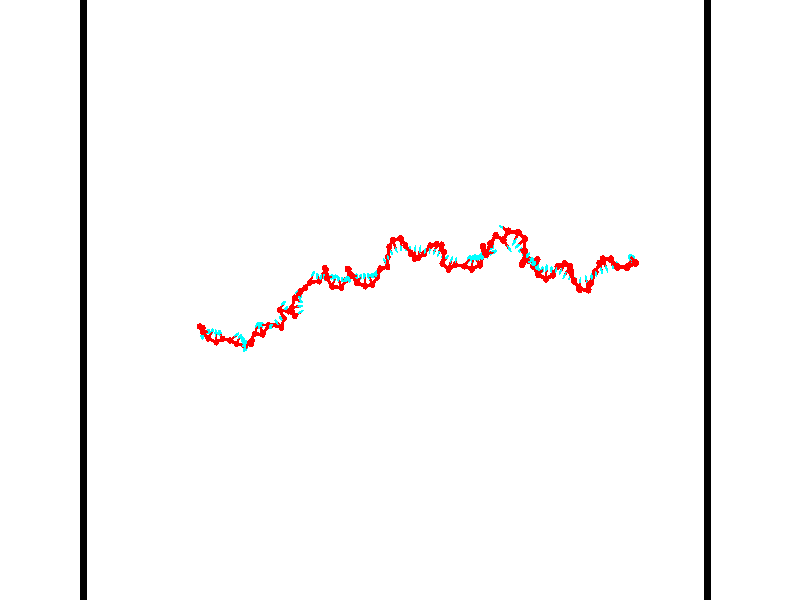 // switches for output
#declare DRAW_BASES = 1; // possible values are 0, 1; only relevant for DNA ribbons
#declare DRAW_BASES_TYPE = 3; // possible values are 1, 2, 3; only relevant for DNA ribbons
#declare DRAW_FOG = 0; // set to 1 to enable fog

#include "colors.inc"

#include "transforms.inc"
background { rgb <1, 1, 1>}

#default {
   normal{
       ripples 0.25
       frequency 0.20
       turbulence 0.2
       lambda 5
   }
	finish {
		phong 0.1
		phong_size 40.
	}
}

// original window dimensions: 1024x640


// camera settings

camera {
	sky <-0, 1, 0>
	up <-0, 1, 0>
	right 1.6 * <0.99995, 0, 0.00999983>
	location <54.4867, 55, 106.329>
	look_at <55, 55, 55.0001>
	direction <0.513302, 0, -51.3289>
	angle 67.0682
}


# declare cpy_camera_pos = <54.4867, 55, 106.329>;
# if (DRAW_FOG = 1)
fog {
	fog_type 2
	up vnormalize(cpy_camera_pos)
	color rgbt<1,1,1,0.3>
	distance 1e-5
	fog_alt 3e-3
	fog_offset 88
}
# end


// LIGHTS

# declare lum = 6;
global_settings {
	ambient_light rgb lum * <0.05, 0.05, 0.05>
	max_trace_level 15
}# declare cpy_direct_light_amount = 0.25;
light_source
{	1000 * <-0.98995, -1, 1.00995>,
	rgb lum * cpy_direct_light_amount
	parallel
}

light_source
{	1000 * <0.98995, 1, -1.00995>,
	rgb lum * cpy_direct_light_amount
	parallel
}

// strand 0

// nucleotide -1

// particle -1
sphere {
	<36.507072, 52.811741, 49.337151> 0.250000
	pigment { color rgbt <1,0,0,0> }
	no_shadow
}
cylinder {
	<36.522781, 52.450344, 49.507874>,  <36.532207, 52.233505, 49.610310>, 0.100000
	pigment { color rgbt <1,0,0,0> }
	no_shadow
}
cylinder {
	<36.522781, 52.450344, 49.507874>,  <36.507072, 52.811741, 49.337151>, 0.100000
	pigment { color rgbt <1,0,0,0> }
	no_shadow
}

// particle -1
sphere {
	<36.522781, 52.450344, 49.507874> 0.100000
	pigment { color rgbt <1,0,0,0> }
	no_shadow
}
sphere {
	0, 1
	scale<0.080000,0.200000,0.300000>
	matrix <0.839174, 0.261700, 0.476760,
		-0.542444, 0.339444, 0.768461,
		0.039273, -0.903488, 0.426810,
		36.534565, 52.179298, 49.635918>
	pigment { color rgbt <0,1,1,0> }
	no_shadow
}
cylinder {
	<36.436596, 52.947468, 50.062252>,  <36.507072, 52.811741, 49.337151>, 0.130000
	pigment { color rgbt <1,0,0,0> }
	no_shadow
}

// nucleotide -1

// particle -1
sphere {
	<36.436596, 52.947468, 50.062252> 0.250000
	pigment { color rgbt <1,0,0,0> }
	no_shadow
}
cylinder {
	<36.657280, 52.645184, 49.921104>,  <36.789692, 52.463814, 49.836418>, 0.100000
	pigment { color rgbt <1,0,0,0> }
	no_shadow
}
cylinder {
	<36.657280, 52.645184, 49.921104>,  <36.436596, 52.947468, 50.062252>, 0.100000
	pigment { color rgbt <1,0,0,0> }
	no_shadow
}

// particle -1
sphere {
	<36.657280, 52.645184, 49.921104> 0.100000
	pigment { color rgbt <1,0,0,0> }
	no_shadow
}
sphere {
	0, 1
	scale<0.080000,0.200000,0.300000>
	matrix <0.793937, 0.346266, 0.499764,
		-0.255492, -0.555879, 0.791026,
		0.551714, -0.755711, -0.352864,
		36.822796, 52.418468, 49.815247>
	pigment { color rgbt <0,1,1,0> }
	no_shadow
}
cylinder {
	<36.863232, 52.558926, 50.587654>,  <36.436596, 52.947468, 50.062252>, 0.130000
	pigment { color rgbt <1,0,0,0> }
	no_shadow
}

// nucleotide -1

// particle -1
sphere {
	<36.863232, 52.558926, 50.587654> 0.250000
	pigment { color rgbt <1,0,0,0> }
	no_shadow
}
cylinder {
	<37.049290, 52.552895, 50.233612>,  <37.160927, 52.549274, 50.021187>, 0.100000
	pigment { color rgbt <1,0,0,0> }
	no_shadow
}
cylinder {
	<37.049290, 52.552895, 50.233612>,  <36.863232, 52.558926, 50.587654>, 0.100000
	pigment { color rgbt <1,0,0,0> }
	no_shadow
}

// particle -1
sphere {
	<37.049290, 52.552895, 50.233612> 0.100000
	pigment { color rgbt <1,0,0,0> }
	no_shadow
}
sphere {
	0, 1
	scale<0.080000,0.200000,0.300000>
	matrix <0.883606, 0.068491, 0.463195,
		0.053638, -0.997538, 0.045181,
		0.465149, -0.015077, -0.885104,
		37.188835, 52.548370, 49.968082>
	pigment { color rgbt <0,1,1,0> }
	no_shadow
}
cylinder {
	<37.367626, 52.042572, 50.521626>,  <36.863232, 52.558926, 50.587654>, 0.130000
	pigment { color rgbt <1,0,0,0> }
	no_shadow
}

// nucleotide -1

// particle -1
sphere {
	<37.367626, 52.042572, 50.521626> 0.250000
	pigment { color rgbt <1,0,0,0> }
	no_shadow
}
cylinder {
	<37.489681, 52.335598, 50.278236>,  <37.562916, 52.511414, 50.132202>, 0.100000
	pigment { color rgbt <1,0,0,0> }
	no_shadow
}
cylinder {
	<37.489681, 52.335598, 50.278236>,  <37.367626, 52.042572, 50.521626>, 0.100000
	pigment { color rgbt <1,0,0,0> }
	no_shadow
}

// particle -1
sphere {
	<37.489681, 52.335598, 50.278236> 0.100000
	pigment { color rgbt <1,0,0,0> }
	no_shadow
}
sphere {
	0, 1
	scale<0.080000,0.200000,0.300000>
	matrix <0.925990, -0.079071, 0.369174,
		0.222333, -0.676086, -0.702478,
		0.305139, 0.732568, -0.608469,
		37.581223, 52.555367, 50.095695>
	pigment { color rgbt <0,1,1,0> }
	no_shadow
}
cylinder {
	<38.029408, 51.733723, 50.229294>,  <37.367626, 52.042572, 50.521626>, 0.130000
	pigment { color rgbt <1,0,0,0> }
	no_shadow
}

// nucleotide -1

// particle -1
sphere {
	<38.029408, 51.733723, 50.229294> 0.250000
	pigment { color rgbt <1,0,0,0> }
	no_shadow
}
cylinder {
	<38.006054, 52.132607, 50.210670>,  <37.992043, 52.371937, 50.199497>, 0.100000
	pigment { color rgbt <1,0,0,0> }
	no_shadow
}
cylinder {
	<38.006054, 52.132607, 50.210670>,  <38.029408, 51.733723, 50.229294>, 0.100000
	pigment { color rgbt <1,0,0,0> }
	no_shadow
}

// particle -1
sphere {
	<38.006054, 52.132607, 50.210670> 0.100000
	pigment { color rgbt <1,0,0,0> }
	no_shadow
}
sphere {
	0, 1
	scale<0.080000,0.200000,0.300000>
	matrix <0.933681, 0.071049, 0.350987,
		0.353315, -0.022976, -0.935222,
		-0.058382, 0.997208, -0.046555,
		37.988541, 52.431770, 50.196705>
	pigment { color rgbt <0,1,1,0> }
	no_shadow
}
cylinder {
	<38.491909, 51.983387, 49.773090>,  <38.029408, 51.733723, 50.229294>, 0.130000
	pigment { color rgbt <1,0,0,0> }
	no_shadow
}

// nucleotide -1

// particle -1
sphere {
	<38.491909, 51.983387, 49.773090> 0.250000
	pigment { color rgbt <1,0,0,0> }
	no_shadow
}
cylinder {
	<38.414440, 52.259174, 50.052269>,  <38.367958, 52.424648, 50.219776>, 0.100000
	pigment { color rgbt <1,0,0,0> }
	no_shadow
}
cylinder {
	<38.414440, 52.259174, 50.052269>,  <38.491909, 51.983387, 49.773090>, 0.100000
	pigment { color rgbt <1,0,0,0> }
	no_shadow
}

// particle -1
sphere {
	<38.414440, 52.259174, 50.052269> 0.100000
	pigment { color rgbt <1,0,0,0> }
	no_shadow
}
sphere {
	0, 1
	scale<0.080000,0.200000,0.300000>
	matrix <0.897175, -0.163373, 0.410349,
		0.396948, 0.705650, -0.586933,
		-0.193674, 0.689469, 0.697942,
		38.356339, 52.466015, 50.261650>
	pigment { color rgbt <0,1,1,0> }
	no_shadow
}
cylinder {
	<39.125042, 51.837238, 49.519104>,  <38.491909, 51.983387, 49.773090>, 0.130000
	pigment { color rgbt <1,0,0,0> }
	no_shadow
}

// nucleotide -1

// particle -1
sphere {
	<39.125042, 51.837238, 49.519104> 0.250000
	pigment { color rgbt <1,0,0,0> }
	no_shadow
}
cylinder {
	<39.405033, 52.067284, 49.349739>,  <39.573029, 52.205311, 49.248119>, 0.100000
	pigment { color rgbt <1,0,0,0> }
	no_shadow
}
cylinder {
	<39.405033, 52.067284, 49.349739>,  <39.125042, 51.837238, 49.519104>, 0.100000
	pigment { color rgbt <1,0,0,0> }
	no_shadow
}

// particle -1
sphere {
	<39.405033, 52.067284, 49.349739> 0.100000
	pigment { color rgbt <1,0,0,0> }
	no_shadow
}
sphere {
	0, 1
	scale<0.080000,0.200000,0.300000>
	matrix <0.712287, -0.605189, 0.355518,
		-0.051778, -0.550443, -0.833266,
		0.699975, 0.575116, -0.423409,
		39.615025, 52.239819, 49.222717>
	pigment { color rgbt <0,1,1,0> }
	no_shadow
}
cylinder {
	<39.614613, 51.528175, 49.145863>,  <39.125042, 51.837238, 49.519104>, 0.130000
	pigment { color rgbt <1,0,0,0> }
	no_shadow
}

// nucleotide -1

// particle -1
sphere {
	<39.614613, 51.528175, 49.145863> 0.250000
	pigment { color rgbt <1,0,0,0> }
	no_shadow
}
cylinder {
	<39.817135, 51.854965, 49.256287>,  <39.938648, 52.051037, 49.322540>, 0.100000
	pigment { color rgbt <1,0,0,0> }
	no_shadow
}
cylinder {
	<39.817135, 51.854965, 49.256287>,  <39.614613, 51.528175, 49.145863>, 0.100000
	pigment { color rgbt <1,0,0,0> }
	no_shadow
}

// particle -1
sphere {
	<39.817135, 51.854965, 49.256287> 0.100000
	pigment { color rgbt <1,0,0,0> }
	no_shadow
}
sphere {
	0, 1
	scale<0.080000,0.200000,0.300000>
	matrix <0.671048, -0.574316, 0.468888,
		0.541614, -0.052153, -0.839008,
		0.506309, 0.816971, 0.276060,
		39.969028, 52.100056, 49.339104>
	pigment { color rgbt <0,1,1,0> }
	no_shadow
}
cylinder {
	<40.372501, 51.411789, 49.154934>,  <39.614613, 51.528175, 49.145863>, 0.130000
	pigment { color rgbt <1,0,0,0> }
	no_shadow
}

// nucleotide -1

// particle -1
sphere {
	<40.372501, 51.411789, 49.154934> 0.250000
	pigment { color rgbt <1,0,0,0> }
	no_shadow
}
cylinder {
	<40.342365, 51.702682, 49.427830>,  <40.324284, 51.877220, 49.591568>, 0.100000
	pigment { color rgbt <1,0,0,0> }
	no_shadow
}
cylinder {
	<40.342365, 51.702682, 49.427830>,  <40.372501, 51.411789, 49.154934>, 0.100000
	pigment { color rgbt <1,0,0,0> }
	no_shadow
}

// particle -1
sphere {
	<40.342365, 51.702682, 49.427830> 0.100000
	pigment { color rgbt <1,0,0,0> }
	no_shadow
}
sphere {
	0, 1
	scale<0.080000,0.200000,0.300000>
	matrix <0.555525, -0.537562, 0.634365,
		0.828080, 0.426794, -0.363498,
		-0.075340, 0.727237, 0.682239,
		40.319763, 51.920853, 49.632500>
	pigment { color rgbt <0,1,1,0> }
	no_shadow
}
cylinder {
	<41.064346, 51.552124, 49.486320>,  <40.372501, 51.411789, 49.154934>, 0.130000
	pigment { color rgbt <1,0,0,0> }
	no_shadow
}

// nucleotide -1

// particle -1
sphere {
	<41.064346, 51.552124, 49.486320> 0.250000
	pigment { color rgbt <1,0,0,0> }
	no_shadow
}
cylinder {
	<40.773899, 51.656570, 49.740746>,  <40.599632, 51.719238, 49.893398>, 0.100000
	pigment { color rgbt <1,0,0,0> }
	no_shadow
}
cylinder {
	<40.773899, 51.656570, 49.740746>,  <41.064346, 51.552124, 49.486320>, 0.100000
	pigment { color rgbt <1,0,0,0> }
	no_shadow
}

// particle -1
sphere {
	<40.773899, 51.656570, 49.740746> 0.100000
	pigment { color rgbt <1,0,0,0> }
	no_shadow
}
sphere {
	0, 1
	scale<0.080000,0.200000,0.300000>
	matrix <0.479985, -0.469871, 0.740834,
		0.492307, 0.843233, 0.215852,
		-0.726118, 0.261112, 0.636060,
		40.556065, 51.734905, 49.931564>
	pigment { color rgbt <0,1,1,0> }
	no_shadow
}
cylinder {
	<41.317677, 51.892639, 50.180813>,  <41.064346, 51.552124, 49.486320>, 0.130000
	pigment { color rgbt <1,0,0,0> }
	no_shadow
}

// nucleotide -1

// particle -1
sphere {
	<41.317677, 51.892639, 50.180813> 0.250000
	pigment { color rgbt <1,0,0,0> }
	no_shadow
}
cylinder {
	<40.970989, 51.696175, 50.215611>,  <40.762978, 51.578297, 50.236488>, 0.100000
	pigment { color rgbt <1,0,0,0> }
	no_shadow
}
cylinder {
	<40.970989, 51.696175, 50.215611>,  <41.317677, 51.892639, 50.180813>, 0.100000
	pigment { color rgbt <1,0,0,0> }
	no_shadow
}

// particle -1
sphere {
	<40.970989, 51.696175, 50.215611> 0.100000
	pigment { color rgbt <1,0,0,0> }
	no_shadow
}
sphere {
	0, 1
	scale<0.080000,0.200000,0.300000>
	matrix <0.403677, -0.588237, 0.700730,
		-0.292998, 0.642450, 0.708104,
		-0.866716, -0.491158, 0.086990,
		40.710976, 51.548828, 50.241707>
	pigment { color rgbt <0,1,1,0> }
	no_shadow
}
cylinder {
	<41.254780, 51.726646, 50.953690>,  <41.317677, 51.892639, 50.180813>, 0.130000
	pigment { color rgbt <1,0,0,0> }
	no_shadow
}

// nucleotide -1

// particle -1
sphere {
	<41.254780, 51.726646, 50.953690> 0.250000
	pigment { color rgbt <1,0,0,0> }
	no_shadow
}
cylinder {
	<41.008884, 51.446938, 50.807747>,  <40.861347, 51.279114, 50.720181>, 0.100000
	pigment { color rgbt <1,0,0,0> }
	no_shadow
}
cylinder {
	<41.008884, 51.446938, 50.807747>,  <41.254780, 51.726646, 50.953690>, 0.100000
	pigment { color rgbt <1,0,0,0> }
	no_shadow
}

// particle -1
sphere {
	<41.008884, 51.446938, 50.807747> 0.100000
	pigment { color rgbt <1,0,0,0> }
	no_shadow
}
sphere {
	0, 1
	scale<0.080000,0.200000,0.300000>
	matrix <-0.413757, 0.679732, -0.605615,
		0.671481, -0.221347, -0.707191,
		-0.614751, -0.699264, -0.364843,
		40.824463, 51.237156, 50.698292>
	pigment { color rgbt <0,1,1,0> }
	no_shadow
}
cylinder {
	<41.656281, 52.403473, 50.670021>,  <41.254780, 51.726646, 50.953690>, 0.130000
	pigment { color rgbt <1,0,0,0> }
	no_shadow
}

// nucleotide -1

// particle -1
sphere {
	<41.656281, 52.403473, 50.670021> 0.250000
	pigment { color rgbt <1,0,0,0> }
	no_shadow
}
cylinder {
	<41.781857, 52.753132, 50.521805>,  <41.857204, 52.962929, 50.432877>, 0.100000
	pigment { color rgbt <1,0,0,0> }
	no_shadow
}
cylinder {
	<41.781857, 52.753132, 50.521805>,  <41.656281, 52.403473, 50.670021>, 0.100000
	pigment { color rgbt <1,0,0,0> }
	no_shadow
}

// particle -1
sphere {
	<41.781857, 52.753132, 50.521805> 0.100000
	pigment { color rgbt <1,0,0,0> }
	no_shadow
}
sphere {
	0, 1
	scale<0.080000,0.200000,0.300000>
	matrix <0.465014, 0.198687, 0.862720,
		0.827769, -0.443150, -0.344117,
		0.313943, 0.874152, -0.370538,
		41.876038, 53.015377, 50.410645>
	pigment { color rgbt <0,1,1,0> }
	no_shadow
}
cylinder {
	<42.406929, 52.362110, 50.704411>,  <41.656281, 52.403473, 50.670021>, 0.130000
	pigment { color rgbt <1,0,0,0> }
	no_shadow
}

// nucleotide -1

// particle -1
sphere {
	<42.406929, 52.362110, 50.704411> 0.250000
	pigment { color rgbt <1,0,0,0> }
	no_shadow
}
cylinder {
	<42.274731, 52.735420, 50.760666>,  <42.195412, 52.959404, 50.794418>, 0.100000
	pigment { color rgbt <1,0,0,0> }
	no_shadow
}
cylinder {
	<42.274731, 52.735420, 50.760666>,  <42.406929, 52.362110, 50.704411>, 0.100000
	pigment { color rgbt <1,0,0,0> }
	no_shadow
}

// particle -1
sphere {
	<42.274731, 52.735420, 50.760666> 0.100000
	pigment { color rgbt <1,0,0,0> }
	no_shadow
}
sphere {
	0, 1
	scale<0.080000,0.200000,0.300000>
	matrix <0.356423, -0.014560, 0.934211,
		0.873921, 0.358874, -0.327828,
		-0.330491, 0.933272, 0.140636,
		42.175583, 53.015404, 50.802856>
	pigment { color rgbt <0,1,1,0> }
	no_shadow
}
cylinder {
	<42.582230, 52.437149, 51.354298>,  <42.406929, 52.362110, 50.704411>, 0.130000
	pigment { color rgbt <1,0,0,0> }
	no_shadow
}

// nucleotide -1

// particle -1
sphere {
	<42.582230, 52.437149, 51.354298> 0.250000
	pigment { color rgbt <1,0,0,0> }
	no_shadow
}
cylinder {
	<42.428669, 52.802872, 51.302670>,  <42.336533, 53.022305, 51.271694>, 0.100000
	pigment { color rgbt <1,0,0,0> }
	no_shadow
}
cylinder {
	<42.428669, 52.802872, 51.302670>,  <42.582230, 52.437149, 51.354298>, 0.100000
	pigment { color rgbt <1,0,0,0> }
	no_shadow
}

// particle -1
sphere {
	<42.428669, 52.802872, 51.302670> 0.100000
	pigment { color rgbt <1,0,0,0> }
	no_shadow
}
sphere {
	0, 1
	scale<0.080000,0.200000,0.300000>
	matrix <0.264645, 0.242864, 0.933263,
		0.884639, 0.324119, -0.335203,
		-0.383897, 0.914311, -0.129070,
		42.313499, 53.077164, 51.263950>
	pigment { color rgbt <0,1,1,0> }
	no_shadow
}
cylinder {
	<43.089245, 53.078644, 51.339787>,  <42.582230, 52.437149, 51.354298>, 0.130000
	pigment { color rgbt <1,0,0,0> }
	no_shadow
}

// nucleotide -1

// particle -1
sphere {
	<43.089245, 53.078644, 51.339787> 0.250000
	pigment { color rgbt <1,0,0,0> }
	no_shadow
}
cylinder {
	<42.731754, 53.121498, 51.514038>,  <42.517262, 53.147213, 51.618587>, 0.100000
	pigment { color rgbt <1,0,0,0> }
	no_shadow
}
cylinder {
	<42.731754, 53.121498, 51.514038>,  <43.089245, 53.078644, 51.339787>, 0.100000
	pigment { color rgbt <1,0,0,0> }
	no_shadow
}

// particle -1
sphere {
	<42.731754, 53.121498, 51.514038> 0.100000
	pigment { color rgbt <1,0,0,0> }
	no_shadow
}
sphere {
	0, 1
	scale<0.080000,0.200000,0.300000>
	matrix <0.446863, 0.126961, 0.885548,
		0.039569, 0.986104, -0.161345,
		-0.893727, 0.107139, 0.435630,
		42.463634, 53.153641, 51.644726>
	pigment { color rgbt <0,1,1,0> }
	no_shadow
}
cylinder {
	<43.825768, 53.113682, 51.233334>,  <43.089245, 53.078644, 51.339787>, 0.130000
	pigment { color rgbt <1,0,0,0> }
	no_shadow
}

// nucleotide -1

// particle -1
sphere {
	<43.825768, 53.113682, 51.233334> 0.250000
	pigment { color rgbt <1,0,0,0> }
	no_shadow
}
cylinder {
	<43.593807, 53.048012, 51.552525>,  <43.454632, 53.008610, 51.744038>, 0.100000
	pigment { color rgbt <1,0,0,0> }
	no_shadow
}
cylinder {
	<43.593807, 53.048012, 51.552525>,  <43.825768, 53.113682, 51.233334>, 0.100000
	pigment { color rgbt <1,0,0,0> }
	no_shadow
}

// particle -1
sphere {
	<43.593807, 53.048012, 51.552525> 0.100000
	pigment { color rgbt <1,0,0,0> }
	no_shadow
}
sphere {
	0, 1
	scale<0.080000,0.200000,0.300000>
	matrix <-0.809452, 0.226988, -0.541538,
		-0.092224, -0.959960, -0.264521,
		-0.579898, -0.164174, 0.797976,
		43.419838, 52.998760, 51.791916>
	pigment { color rgbt <0,1,1,0> }
	no_shadow
}
cylinder {
	<44.342937, 52.935364, 51.768410>,  <43.825768, 53.113682, 51.233334>, 0.130000
	pigment { color rgbt <1,0,0,0> }
	no_shadow
}

// nucleotide -1

// particle -1
sphere {
	<44.342937, 52.935364, 51.768410> 0.250000
	pigment { color rgbt <1,0,0,0> }
	no_shadow
}
cylinder {
	<44.140244, 53.165283, 52.025417>,  <44.018627, 53.303234, 52.179623>, 0.100000
	pigment { color rgbt <1,0,0,0> }
	no_shadow
}
cylinder {
	<44.140244, 53.165283, 52.025417>,  <44.342937, 52.935364, 51.768410>, 0.100000
	pigment { color rgbt <1,0,0,0> }
	no_shadow
}

// particle -1
sphere {
	<44.140244, 53.165283, 52.025417> 0.100000
	pigment { color rgbt <1,0,0,0> }
	no_shadow
}
sphere {
	0, 1
	scale<0.080000,0.200000,0.300000>
	matrix <0.834223, 0.514935, 0.197268,
		-0.217467, 0.635966, -0.740442,
		-0.506735, 0.574794, 0.642519,
		43.988224, 53.337723, 52.218174>
	pigment { color rgbt <0,1,1,0> }
	no_shadow
}
cylinder {
	<44.499935, 53.594788, 51.482536>,  <44.342937, 52.935364, 51.768410>, 0.130000
	pigment { color rgbt <1,0,0,0> }
	no_shadow
}

// nucleotide -1

// particle -1
sphere {
	<44.499935, 53.594788, 51.482536> 0.250000
	pigment { color rgbt <1,0,0,0> }
	no_shadow
}
cylinder {
	<44.416611, 53.619709, 51.872967>,  <44.366615, 53.634663, 52.107224>, 0.100000
	pigment { color rgbt <1,0,0,0> }
	no_shadow
}
cylinder {
	<44.416611, 53.619709, 51.872967>,  <44.499935, 53.594788, 51.482536>, 0.100000
	pigment { color rgbt <1,0,0,0> }
	no_shadow
}

// particle -1
sphere {
	<44.416611, 53.619709, 51.872967> 0.100000
	pigment { color rgbt <1,0,0,0> }
	no_shadow
}
sphere {
	0, 1
	scale<0.080000,0.200000,0.300000>
	matrix <0.902822, 0.396095, 0.167394,
		-0.376190, 0.916093, -0.138757,
		-0.208309, 0.062301, 0.976077,
		44.354118, 53.638401, 52.165791>
	pigment { color rgbt <0,1,1,0> }
	no_shadow
}
cylinder {
	<44.170673, 54.244774, 51.746201>,  <44.499935, 53.594788, 51.482536>, 0.130000
	pigment { color rgbt <1,0,0,0> }
	no_shadow
}

// nucleotide -1

// particle -1
sphere {
	<44.170673, 54.244774, 51.746201> 0.250000
	pigment { color rgbt <1,0,0,0> }
	no_shadow
}
cylinder {
	<44.391098, 54.518463, 51.937267>,  <44.523354, 54.682678, 52.051907>, 0.100000
	pigment { color rgbt <1,0,0,0> }
	no_shadow
}
cylinder {
	<44.391098, 54.518463, 51.937267>,  <44.170673, 54.244774, 51.746201>, 0.100000
	pigment { color rgbt <1,0,0,0> }
	no_shadow
}

// particle -1
sphere {
	<44.391098, 54.518463, 51.937267> 0.100000
	pigment { color rgbt <1,0,0,0> }
	no_shadow
}
sphere {
	0, 1
	scale<0.080000,0.200000,0.300000>
	matrix <0.529665, -0.729136, 0.433377,
		0.644812, 0.014187, -0.764209,
		0.551064, 0.684222, 0.477670,
		44.556416, 54.723728, 52.080566>
	pigment { color rgbt <0,1,1,0> }
	no_shadow
}
cylinder {
	<44.959072, 54.149914, 51.511837>,  <44.170673, 54.244774, 51.746201>, 0.130000
	pigment { color rgbt <1,0,0,0> }
	no_shadow
}

// nucleotide -1

// particle -1
sphere {
	<44.959072, 54.149914, 51.511837> 0.250000
	pigment { color rgbt <1,0,0,0> }
	no_shadow
}
cylinder {
	<44.893471, 54.278614, 51.884842>,  <44.854111, 54.355835, 52.108646>, 0.100000
	pigment { color rgbt <1,0,0,0> }
	no_shadow
}
cylinder {
	<44.893471, 54.278614, 51.884842>,  <44.959072, 54.149914, 51.511837>, 0.100000
	pigment { color rgbt <1,0,0,0> }
	no_shadow
}

// particle -1
sphere {
	<44.893471, 54.278614, 51.884842> 0.100000
	pigment { color rgbt <1,0,0,0> }
	no_shadow
}
sphere {
	0, 1
	scale<0.080000,0.200000,0.300000>
	matrix <0.555367, -0.751151, 0.356848,
		0.815273, 0.576411, -0.055497,
		-0.164005, 0.321750, 0.932512,
		44.844269, 54.375137, 52.164597>
	pigment { color rgbt <0,1,1,0> }
	no_shadow
}
cylinder {
	<45.527504, 53.792694, 51.604027>,  <44.959072, 54.149914, 51.511837>, 0.130000
	pigment { color rgbt <1,0,0,0> }
	no_shadow
}

// nucleotide -1

// particle -1
sphere {
	<45.527504, 53.792694, 51.604027> 0.250000
	pigment { color rgbt <1,0,0,0> }
	no_shadow
}
cylinder {
	<45.852734, 53.964615, 51.761093>,  <46.047871, 54.067768, 51.855331>, 0.100000
	pigment { color rgbt <1,0,0,0> }
	no_shadow
}
cylinder {
	<45.852734, 53.964615, 51.761093>,  <45.527504, 53.792694, 51.604027>, 0.100000
	pigment { color rgbt <1,0,0,0> }
	no_shadow
}

// particle -1
sphere {
	<45.852734, 53.964615, 51.761093> 0.100000
	pigment { color rgbt <1,0,0,0> }
	no_shadow
}
sphere {
	0, 1
	scale<0.080000,0.200000,0.300000>
	matrix <-0.352462, 0.900250, -0.255578,
		-0.463344, 0.069404, 0.883457,
		0.813070, 0.429805, 0.392663,
		46.096653, 54.093555, 51.878891>
	pigment { color rgbt <0,1,1,0> }
	no_shadow
}
cylinder {
	<45.333206, 54.445198, 52.051605>,  <45.527504, 53.792694, 51.604027>, 0.130000
	pigment { color rgbt <1,0,0,0> }
	no_shadow
}

// nucleotide -1

// particle -1
sphere {
	<45.333206, 54.445198, 52.051605> 0.250000
	pigment { color rgbt <1,0,0,0> }
	no_shadow
}
cylinder {
	<45.711479, 54.487122, 51.928513>,  <45.938442, 54.512276, 51.854656>, 0.100000
	pigment { color rgbt <1,0,0,0> }
	no_shadow
}
cylinder {
	<45.711479, 54.487122, 51.928513>,  <45.333206, 54.445198, 52.051605>, 0.100000
	pigment { color rgbt <1,0,0,0> }
	no_shadow
}

// particle -1
sphere {
	<45.711479, 54.487122, 51.928513> 0.100000
	pigment { color rgbt <1,0,0,0> }
	no_shadow
}
sphere {
	0, 1
	scale<0.080000,0.200000,0.300000>
	matrix <-0.220287, 0.902737, -0.369512,
		0.239073, 0.417230, 0.876791,
		0.945684, 0.104806, -0.307731,
		45.995186, 54.518562, 51.836193>
	pigment { color rgbt <0,1,1,0> }
	no_shadow
}
cylinder {
	<45.591324, 55.162132, 52.144737>,  <45.333206, 54.445198, 52.051605>, 0.130000
	pigment { color rgbt <1,0,0,0> }
	no_shadow
}

// nucleotide -1

// particle -1
sphere {
	<45.591324, 55.162132, 52.144737> 0.250000
	pigment { color rgbt <1,0,0,0> }
	no_shadow
}
cylinder {
	<45.828068, 55.009010, 51.861000>,  <45.970112, 54.917137, 51.690758>, 0.100000
	pigment { color rgbt <1,0,0,0> }
	no_shadow
}
cylinder {
	<45.828068, 55.009010, 51.861000>,  <45.591324, 55.162132, 52.144737>, 0.100000
	pigment { color rgbt <1,0,0,0> }
	no_shadow
}

// particle -1
sphere {
	<45.828068, 55.009010, 51.861000> 0.100000
	pigment { color rgbt <1,0,0,0> }
	no_shadow
}
sphere {
	0, 1
	scale<0.080000,0.200000,0.300000>
	matrix <-0.146446, 0.814316, -0.561643,
		0.792628, 0.436292, 0.425898,
		0.591856, -0.382803, -0.709343,
		46.005623, 54.894169, 51.648197>
	pigment { color rgbt <0,1,1,0> }
	no_shadow
}
cylinder {
	<46.138062, 55.674664, 52.131783>,  <45.591324, 55.162132, 52.144737>, 0.130000
	pigment { color rgbt <1,0,0,0> }
	no_shadow
}

// nucleotide -1

// particle -1
sphere {
	<46.138062, 55.674664, 52.131783> 0.250000
	pigment { color rgbt <1,0,0,0> }
	no_shadow
}
cylinder {
	<46.053116, 55.451382, 51.810959>,  <46.002148, 55.317413, 51.618465>, 0.100000
	pigment { color rgbt <1,0,0,0> }
	no_shadow
}
cylinder {
	<46.053116, 55.451382, 51.810959>,  <46.138062, 55.674664, 52.131783>, 0.100000
	pigment { color rgbt <1,0,0,0> }
	no_shadow
}

// particle -1
sphere {
	<46.053116, 55.451382, 51.810959> 0.100000
	pigment { color rgbt <1,0,0,0> }
	no_shadow
}
sphere {
	0, 1
	scale<0.080000,0.200000,0.300000>
	matrix <-0.206827, 0.827866, -0.521403,
		0.955052, 0.055161, -0.291262,
		-0.212365, -0.558208, -0.802063,
		45.989407, 55.283920, 51.570339>
	pigment { color rgbt <0,1,1,0> }
	no_shadow
}
cylinder {
	<46.417698, 55.929462, 51.375465>,  <46.138062, 55.674664, 52.131783>, 0.130000
	pigment { color rgbt <1,0,0,0> }
	no_shadow
}

// nucleotide -1

// particle -1
sphere {
	<46.417698, 55.929462, 51.375465> 0.250000
	pigment { color rgbt <1,0,0,0> }
	no_shadow
}
cylinder {
	<46.058071, 55.756748, 51.346519>,  <45.842297, 55.653118, 51.329151>, 0.100000
	pigment { color rgbt <1,0,0,0> }
	no_shadow
}
cylinder {
	<46.058071, 55.756748, 51.346519>,  <46.417698, 55.929462, 51.375465>, 0.100000
	pigment { color rgbt <1,0,0,0> }
	no_shadow
}

// particle -1
sphere {
	<46.058071, 55.756748, 51.346519> 0.100000
	pigment { color rgbt <1,0,0,0> }
	no_shadow
}
sphere {
	0, 1
	scale<0.080000,0.200000,0.300000>
	matrix <-0.365396, 0.831088, -0.419259,
		0.241171, -0.350501, -0.904978,
		-0.899067, -0.431789, -0.072362,
		45.788349, 55.627213, 51.324810>
	pigment { color rgbt <0,1,1,0> }
	no_shadow
}
cylinder {
	<46.769398, 56.338573, 50.883629>,  <46.417698, 55.929462, 51.375465>, 0.130000
	pigment { color rgbt <1,0,0,0> }
	no_shadow
}

// nucleotide -1

// particle -1
sphere {
	<46.769398, 56.338573, 50.883629> 0.250000
	pigment { color rgbt <1,0,0,0> }
	no_shadow
}
cylinder {
	<46.943508, 56.693268, 50.945900>,  <47.047974, 56.906086, 50.983261>, 0.100000
	pigment { color rgbt <1,0,0,0> }
	no_shadow
}
cylinder {
	<46.943508, 56.693268, 50.945900>,  <46.769398, 56.338573, 50.883629>, 0.100000
	pigment { color rgbt <1,0,0,0> }
	no_shadow
}

// particle -1
sphere {
	<46.943508, 56.693268, 50.945900> 0.100000
	pigment { color rgbt <1,0,0,0> }
	no_shadow
}
sphere {
	0, 1
	scale<0.080000,0.200000,0.300000>
	matrix <0.799818, -0.460252, 0.385305,
		0.413314, -0.043202, -0.909563,
		0.435274, 0.886737, 0.155675,
		47.074089, 56.959290, 50.992603>
	pigment { color rgbt <0,1,1,0> }
	no_shadow
}
cylinder {
	<47.588863, 56.439056, 50.584782>,  <46.769398, 56.338573, 50.883629>, 0.130000
	pigment { color rgbt <1,0,0,0> }
	no_shadow
}

// nucleotide -1

// particle -1
sphere {
	<47.588863, 56.439056, 50.584782> 0.250000
	pigment { color rgbt <1,0,0,0> }
	no_shadow
}
cylinder {
	<47.532906, 56.660435, 50.913200>,  <47.499332, 56.793262, 51.110252>, 0.100000
	pigment { color rgbt <1,0,0,0> }
	no_shadow
}
cylinder {
	<47.532906, 56.660435, 50.913200>,  <47.588863, 56.439056, 50.584782>, 0.100000
	pigment { color rgbt <1,0,0,0> }
	no_shadow
}

// particle -1
sphere {
	<47.532906, 56.660435, 50.913200> 0.100000
	pigment { color rgbt <1,0,0,0> }
	no_shadow
}
sphere {
	0, 1
	scale<0.080000,0.200000,0.300000>
	matrix <0.891433, -0.290557, 0.347740,
		0.431018, 0.780558, -0.452717,
		-0.139891, 0.553449, 0.821051,
		47.490940, 56.826469, 51.159515>
	pigment { color rgbt <0,1,1,0> }
	no_shadow
}
cylinder {
	<48.064789, 56.978428, 50.722569>,  <47.588863, 56.439056, 50.584782>, 0.130000
	pigment { color rgbt <1,0,0,0> }
	no_shadow
}

// nucleotide -1

// particle -1
sphere {
	<48.064789, 56.978428, 50.722569> 0.250000
	pigment { color rgbt <1,0,0,0> }
	no_shadow
}
cylinder {
	<47.938984, 56.842438, 51.077084>,  <47.863499, 56.760845, 51.289791>, 0.100000
	pigment { color rgbt <1,0,0,0> }
	no_shadow
}
cylinder {
	<47.938984, 56.842438, 51.077084>,  <48.064789, 56.978428, 50.722569>, 0.100000
	pigment { color rgbt <1,0,0,0> }
	no_shadow
}

// particle -1
sphere {
	<47.938984, 56.842438, 51.077084> 0.100000
	pigment { color rgbt <1,0,0,0> }
	no_shadow
}
sphere {
	0, 1
	scale<0.080000,0.200000,0.300000>
	matrix <0.949069, -0.094239, 0.300646,
		-0.018690, 0.935701, 0.352298,
		-0.314515, -0.339974, 0.886283,
		47.844631, 56.740444, 51.342968>
	pigment { color rgbt <0,1,1,0> }
	no_shadow
}
cylinder {
	<48.206749, 57.419930, 51.392006>,  <48.064789, 56.978428, 50.722569>, 0.130000
	pigment { color rgbt <1,0,0,0> }
	no_shadow
}

// nucleotide -1

// particle -1
sphere {
	<48.206749, 57.419930, 51.392006> 0.250000
	pigment { color rgbt <1,0,0,0> }
	no_shadow
}
cylinder {
	<48.201088, 57.033318, 51.494465>,  <48.197693, 56.801350, 51.555943>, 0.100000
	pigment { color rgbt <1,0,0,0> }
	no_shadow
}
cylinder {
	<48.201088, 57.033318, 51.494465>,  <48.206749, 57.419930, 51.392006>, 0.100000
	pigment { color rgbt <1,0,0,0> }
	no_shadow
}

// particle -1
sphere {
	<48.201088, 57.033318, 51.494465> 0.100000
	pigment { color rgbt <1,0,0,0> }
	no_shadow
}
sphere {
	0, 1
	scale<0.080000,0.200000,0.300000>
	matrix <0.916607, 0.089821, 0.389569,
		-0.399539, 0.240303, 0.884660,
		-0.014153, -0.966533, 0.256150,
		48.196842, 56.743359, 51.571308>
	pigment { color rgbt <0,1,1,0> }
	no_shadow
}
cylinder {
	<48.412933, 57.276848, 52.155315>,  <48.206749, 57.419930, 51.392006>, 0.130000
	pigment { color rgbt <1,0,0,0> }
	no_shadow
}

// nucleotide -1

// particle -1
sphere {
	<48.412933, 57.276848, 52.155315> 0.250000
	pigment { color rgbt <1,0,0,0> }
	no_shadow
}
cylinder {
	<48.505894, 56.958549, 51.931610>,  <48.561668, 56.767570, 51.797386>, 0.100000
	pigment { color rgbt <1,0,0,0> }
	no_shadow
}
cylinder {
	<48.505894, 56.958549, 51.931610>,  <48.412933, 57.276848, 52.155315>, 0.100000
	pigment { color rgbt <1,0,0,0> }
	no_shadow
}

// particle -1
sphere {
	<48.505894, 56.958549, 51.931610> 0.100000
	pigment { color rgbt <1,0,0,0> }
	no_shadow
}
sphere {
	0, 1
	scale<0.080000,0.200000,0.300000>
	matrix <0.891768, -0.055203, 0.449115,
		-0.388255, -0.603105, 0.696794,
		0.232398, -0.795749, -0.559262,
		48.575615, 56.719826, 51.763832>
	pigment { color rgbt <0,1,1,0> }
	no_shadow
}
cylinder {
	<48.520351, 56.640114, 52.565563>,  <48.412933, 57.276848, 52.155315>, 0.130000
	pigment { color rgbt <1,0,0,0> }
	no_shadow
}

// nucleotide -1

// particle -1
sphere {
	<48.520351, 56.640114, 52.565563> 0.250000
	pigment { color rgbt <1,0,0,0> }
	no_shadow
}
cylinder {
	<48.739933, 56.694069, 52.235603>,  <48.871681, 56.726440, 52.037628>, 0.100000
	pigment { color rgbt <1,0,0,0> }
	no_shadow
}
cylinder {
	<48.739933, 56.694069, 52.235603>,  <48.520351, 56.640114, 52.565563>, 0.100000
	pigment { color rgbt <1,0,0,0> }
	no_shadow
}

// particle -1
sphere {
	<48.739933, 56.694069, 52.235603> 0.100000
	pigment { color rgbt <1,0,0,0> }
	no_shadow
}
sphere {
	0, 1
	scale<0.080000,0.200000,0.300000>
	matrix <0.826681, 0.058187, 0.559654,
		0.123486, -0.989151, -0.079564,
		0.548953, 0.134884, -0.824898,
		48.904617, 56.734535, 51.988132>
	pigment { color rgbt <0,1,1,0> }
	no_shadow
}
cylinder {
	<48.956234, 55.991287, 52.294563>,  <48.520351, 56.640114, 52.565563>, 0.130000
	pigment { color rgbt <1,0,0,0> }
	no_shadow
}

// nucleotide -1

// particle -1
sphere {
	<48.956234, 55.991287, 52.294563> 0.250000
	pigment { color rgbt <1,0,0,0> }
	no_shadow
}
cylinder {
	<49.095554, 56.364983, 52.263893>,  <49.179146, 56.589199, 52.245491>, 0.100000
	pigment { color rgbt <1,0,0,0> }
	no_shadow
}
cylinder {
	<49.095554, 56.364983, 52.263893>,  <48.956234, 55.991287, 52.294563>, 0.100000
	pigment { color rgbt <1,0,0,0> }
	no_shadow
}

// particle -1
sphere {
	<49.095554, 56.364983, 52.263893> 0.100000
	pigment { color rgbt <1,0,0,0> }
	no_shadow
}
sphere {
	0, 1
	scale<0.080000,0.200000,0.300000>
	matrix <0.799568, -0.253409, 0.544495,
		0.489260, -0.250956, -0.835252,
		0.348305, 0.934240, -0.076673,
		49.200047, 56.645256, 52.240891>
	pigment { color rgbt <0,1,1,0> }
	no_shadow
}
cylinder {
	<49.775257, 55.930420, 52.258770>,  <48.956234, 55.991287, 52.294563>, 0.130000
	pigment { color rgbt <1,0,0,0> }
	no_shadow
}

// nucleotide -1

// particle -1
sphere {
	<49.775257, 55.930420, 52.258770> 0.250000
	pigment { color rgbt <1,0,0,0> }
	no_shadow
}
cylinder {
	<49.642059, 56.289001, 52.375725>,  <49.562141, 56.504150, 52.445896>, 0.100000
	pigment { color rgbt <1,0,0,0> }
	no_shadow
}
cylinder {
	<49.642059, 56.289001, 52.375725>,  <49.775257, 55.930420, 52.258770>, 0.100000
	pigment { color rgbt <1,0,0,0> }
	no_shadow
}

// particle -1
sphere {
	<49.642059, 56.289001, 52.375725> 0.100000
	pigment { color rgbt <1,0,0,0> }
	no_shadow
}
sphere {
	0, 1
	scale<0.080000,0.200000,0.300000>
	matrix <0.838206, 0.139399, 0.527237,
		0.431884, 0.420646, -0.797830,
		-0.332997, 0.896451, 0.292384,
		49.542160, 56.557938, 52.463440>
	pigment { color rgbt <0,1,1,0> }
	no_shadow
}
cylinder {
	<50.170826, 56.511139, 51.977413>,  <49.775257, 55.930420, 52.258770>, 0.130000
	pigment { color rgbt <1,0,0,0> }
	no_shadow
}

// nucleotide -1

// particle -1
sphere {
	<50.170826, 56.511139, 51.977413> 0.250000
	pigment { color rgbt <1,0,0,0> }
	no_shadow
}
cylinder {
	<50.016186, 56.515427, 52.346287>,  <49.923401, 56.517998, 52.567612>, 0.100000
	pigment { color rgbt <1,0,0,0> }
	no_shadow
}
cylinder {
	<50.016186, 56.515427, 52.346287>,  <50.170826, 56.511139, 51.977413>, 0.100000
	pigment { color rgbt <1,0,0,0> }
	no_shadow
}

// particle -1
sphere {
	<50.016186, 56.515427, 52.346287> 0.100000
	pigment { color rgbt <1,0,0,0> }
	no_shadow
}
sphere {
	0, 1
	scale<0.080000,0.200000,0.300000>
	matrix <0.922245, 0.002155, 0.386600,
		0.002155, 0.999940, -0.010716,
		-0.386600, 0.010716, 0.922185,
		49.900208, 56.518642, 52.622944>
	pigment { color rgbt <0,1,1,0> }
	no_shadow
}
cylinder {
	<50.534027, 56.989853, 52.411892>,  <50.170826, 56.511139, 51.977413>, 0.130000
	pigment { color rgbt <1,0,0,0> }
	no_shadow
}

// nucleotide -1

// particle -1
sphere {
	<50.534027, 56.989853, 52.411892> 0.250000
	pigment { color rgbt <1,0,0,0> }
	no_shadow
}
cylinder {
	<50.373981, 56.730427, 52.670895>,  <50.277954, 56.574772, 52.826298>, 0.100000
	pigment { color rgbt <1,0,0,0> }
	no_shadow
}
cylinder {
	<50.373981, 56.730427, 52.670895>,  <50.534027, 56.989853, 52.411892>, 0.100000
	pigment { color rgbt <1,0,0,0> }
	no_shadow
}

// particle -1
sphere {
	<50.373981, 56.730427, 52.670895> 0.100000
	pigment { color rgbt <1,0,0,0> }
	no_shadow
}
sphere {
	0, 1
	scale<0.080000,0.200000,0.300000>
	matrix <0.846428, 0.009367, 0.532421,
		-0.351376, 0.761100, 0.545217,
		-0.400118, -0.648567, 0.647508,
		50.253944, 56.535858, 52.865147>
	pigment { color rgbt <0,1,1,0> }
	no_shadow
}
cylinder {
	<50.504585, 57.261700, 53.175819>,  <50.534027, 56.989853, 52.411892>, 0.130000
	pigment { color rgbt <1,0,0,0> }
	no_shadow
}

// nucleotide -1

// particle -1
sphere {
	<50.504585, 57.261700, 53.175819> 0.250000
	pigment { color rgbt <1,0,0,0> }
	no_shadow
}
cylinder {
	<50.530361, 56.868214, 53.242931>,  <50.545826, 56.632122, 53.283199>, 0.100000
	pigment { color rgbt <1,0,0,0> }
	no_shadow
}
cylinder {
	<50.530361, 56.868214, 53.242931>,  <50.504585, 57.261700, 53.175819>, 0.100000
	pigment { color rgbt <1,0,0,0> }
	no_shadow
}

// particle -1
sphere {
	<50.530361, 56.868214, 53.242931> 0.100000
	pigment { color rgbt <1,0,0,0> }
	no_shadow
}
sphere {
	0, 1
	scale<0.080000,0.200000,0.300000>
	matrix <0.586818, 0.173343, 0.790947,
		-0.807150, 0.047485, 0.588433,
		0.064442, -0.983716, 0.167778,
		50.549694, 56.573097, 53.293266>
	pigment { color rgbt <0,1,1,0> }
	no_shadow
}
cylinder {
	<50.452099, 57.237091, 53.969696>,  <50.504585, 57.261700, 53.175819>, 0.130000
	pigment { color rgbt <1,0,0,0> }
	no_shadow
}

// nucleotide -1

// particle -1
sphere {
	<50.452099, 57.237091, 53.969696> 0.250000
	pigment { color rgbt <1,0,0,0> }
	no_shadow
}
cylinder {
	<50.663925, 56.969364, 53.761246>,  <50.791023, 56.808727, 53.636173>, 0.100000
	pigment { color rgbt <1,0,0,0> }
	no_shadow
}
cylinder {
	<50.663925, 56.969364, 53.761246>,  <50.452099, 57.237091, 53.969696>, 0.100000
	pigment { color rgbt <1,0,0,0> }
	no_shadow
}

// particle -1
sphere {
	<50.663925, 56.969364, 53.761246> 0.100000
	pigment { color rgbt <1,0,0,0> }
	no_shadow
}
sphere {
	0, 1
	scale<0.080000,0.200000,0.300000>
	matrix <0.795831, 0.179376, 0.578340,
		-0.293614, -0.721000, 0.627654,
		0.529569, -0.669315, -0.521127,
		50.822796, 56.768570, 53.604908>
	pigment { color rgbt <0,1,1,0> }
	no_shadow
}
cylinder {
	<50.875443, 56.753258, 54.354153>,  <50.452099, 57.237091, 53.969696>, 0.130000
	pigment { color rgbt <1,0,0,0> }
	no_shadow
}

// nucleotide -1

// particle -1
sphere {
	<50.875443, 56.753258, 54.354153> 0.250000
	pigment { color rgbt <1,0,0,0> }
	no_shadow
}
cylinder {
	<51.072239, 56.741413, 54.006115>,  <51.190319, 56.734306, 53.797291>, 0.100000
	pigment { color rgbt <1,0,0,0> }
	no_shadow
}
cylinder {
	<51.072239, 56.741413, 54.006115>,  <50.875443, 56.753258, 54.354153>, 0.100000
	pigment { color rgbt <1,0,0,0> }
	no_shadow
}

// particle -1
sphere {
	<51.072239, 56.741413, 54.006115> 0.100000
	pigment { color rgbt <1,0,0,0> }
	no_shadow
}
sphere {
	0, 1
	scale<0.080000,0.200000,0.300000>
	matrix <0.865037, 0.129422, 0.484728,
		0.098254, -0.991147, 0.089295,
		0.491993, -0.029617, -0.870095,
		51.219837, 56.732529, 53.745087>
	pigment { color rgbt <0,1,1,0> }
	no_shadow
}
cylinder {
	<51.296158, 56.239639, 54.434666>,  <50.875443, 56.753258, 54.354153>, 0.130000
	pigment { color rgbt <1,0,0,0> }
	no_shadow
}

// nucleotide -1

// particle -1
sphere {
	<51.296158, 56.239639, 54.434666> 0.250000
	pigment { color rgbt <1,0,0,0> }
	no_shadow
}
cylinder {
	<51.451309, 56.473129, 54.149342>,  <51.544399, 56.613224, 53.978146>, 0.100000
	pigment { color rgbt <1,0,0,0> }
	no_shadow
}
cylinder {
	<51.451309, 56.473129, 54.149342>,  <51.296158, 56.239639, 54.434666>, 0.100000
	pigment { color rgbt <1,0,0,0> }
	no_shadow
}

// particle -1
sphere {
	<51.451309, 56.473129, 54.149342> 0.100000
	pigment { color rgbt <1,0,0,0> }
	no_shadow
}
sphere {
	0, 1
	scale<0.080000,0.200000,0.300000>
	matrix <0.868520, 0.027626, 0.494883,
		0.308581, -0.811482, -0.496260,
		0.387879, 0.583723, -0.713314,
		51.567673, 56.648247, 53.935349>
	pigment { color rgbt <0,1,1,0> }
	no_shadow
}
cylinder {
	<52.007782, 55.996857, 54.250027>,  <51.296158, 56.239639, 54.434666>, 0.130000
	pigment { color rgbt <1,0,0,0> }
	no_shadow
}

// nucleotide -1

// particle -1
sphere {
	<52.007782, 55.996857, 54.250027> 0.250000
	pigment { color rgbt <1,0,0,0> }
	no_shadow
}
cylinder {
	<51.971889, 56.390442, 54.188362>,  <51.950352, 56.626595, 54.151363>, 0.100000
	pigment { color rgbt <1,0,0,0> }
	no_shadow
}
cylinder {
	<51.971889, 56.390442, 54.188362>,  <52.007782, 55.996857, 54.250027>, 0.100000
	pigment { color rgbt <1,0,0,0> }
	no_shadow
}

// particle -1
sphere {
	<51.971889, 56.390442, 54.188362> 0.100000
	pigment { color rgbt <1,0,0,0> }
	no_shadow
}
sphere {
	0, 1
	scale<0.080000,0.200000,0.300000>
	matrix <0.847151, 0.156798, 0.507690,
		0.523720, -0.085041, -0.847635,
		-0.089733, 0.983963, -0.154161,
		51.944969, 56.685631, 54.142113>
	pigment { color rgbt <0,1,1,0> }
	no_shadow
}
cylinder {
	<52.637474, 56.112740, 54.119541>,  <52.007782, 55.996857, 54.250027>, 0.130000
	pigment { color rgbt <1,0,0,0> }
	no_shadow
}

// nucleotide -1

// particle -1
sphere {
	<52.637474, 56.112740, 54.119541> 0.250000
	pigment { color rgbt <1,0,0,0> }
	no_shadow
}
cylinder {
	<52.455837, 56.442375, 54.255001>,  <52.346855, 56.640156, 54.336277>, 0.100000
	pigment { color rgbt <1,0,0,0> }
	no_shadow
}
cylinder {
	<52.455837, 56.442375, 54.255001>,  <52.637474, 56.112740, 54.119541>, 0.100000
	pigment { color rgbt <1,0,0,0> }
	no_shadow
}

// particle -1
sphere {
	<52.455837, 56.442375, 54.255001> 0.100000
	pigment { color rgbt <1,0,0,0> }
	no_shadow
}
sphere {
	0, 1
	scale<0.080000,0.200000,0.300000>
	matrix <0.789163, 0.195595, 0.582206,
		0.413551, 0.531623, -0.739157,
		-0.454090, 0.824087, 0.338649,
		52.319611, 56.689602, 54.356594>
	pigment { color rgbt <0,1,1,0> }
	no_shadow
}
cylinder {
	<53.037640, 56.650188, 53.985592>,  <52.637474, 56.112740, 54.119541>, 0.130000
	pigment { color rgbt <1,0,0,0> }
	no_shadow
}

// nucleotide -1

// particle -1
sphere {
	<53.037640, 56.650188, 53.985592> 0.250000
	pigment { color rgbt <1,0,0,0> }
	no_shadow
}
cylinder {
	<52.819199, 56.698715, 54.317146>,  <52.688133, 56.727833, 54.516079>, 0.100000
	pigment { color rgbt <1,0,0,0> }
	no_shadow
}
cylinder {
	<52.819199, 56.698715, 54.317146>,  <53.037640, 56.650188, 53.985592>, 0.100000
	pigment { color rgbt <1,0,0,0> }
	no_shadow
}

// particle -1
sphere {
	<52.819199, 56.698715, 54.317146> 0.100000
	pigment { color rgbt <1,0,0,0> }
	no_shadow
}
sphere {
	0, 1
	scale<0.080000,0.200000,0.300000>
	matrix <0.837411, 0.105853, 0.536225,
		-0.022686, 0.986953, -0.159401,
		-0.546102, 0.121320, 0.828887,
		52.655369, 56.735111, 54.565811>
	pigment { color rgbt <0,1,1,0> }
	no_shadow
}
cylinder {
	<53.304642, 57.236423, 54.337433>,  <53.037640, 56.650188, 53.985592>, 0.130000
	pigment { color rgbt <1,0,0,0> }
	no_shadow
}

// nucleotide -1

// particle -1
sphere {
	<53.304642, 57.236423, 54.337433> 0.250000
	pigment { color rgbt <1,0,0,0> }
	no_shadow
}
cylinder {
	<53.106457, 57.027996, 54.615425>,  <52.987545, 56.902939, 54.782223>, 0.100000
	pigment { color rgbt <1,0,0,0> }
	no_shadow
}
cylinder {
	<53.106457, 57.027996, 54.615425>,  <53.304642, 57.236423, 54.337433>, 0.100000
	pigment { color rgbt <1,0,0,0> }
	no_shadow
}

// particle -1
sphere {
	<53.106457, 57.027996, 54.615425> 0.100000
	pigment { color rgbt <1,0,0,0> }
	no_shadow
}
sphere {
	0, 1
	scale<0.080000,0.200000,0.300000>
	matrix <0.773968, 0.098380, 0.625535,
		-0.394321, 0.847825, 0.354548,
		-0.495464, -0.521070, 0.694983,
		52.957817, 56.871674, 54.823921>
	pigment { color rgbt <0,1,1,0> }
	no_shadow
}
cylinder {
	<53.938843, 57.356266, 54.654938>,  <53.304642, 57.236423, 54.337433>, 0.130000
	pigment { color rgbt <1,0,0,0> }
	no_shadow
}

// nucleotide -1

// particle -1
sphere {
	<53.938843, 57.356266, 54.654938> 0.250000
	pigment { color rgbt <1,0,0,0> }
	no_shadow
}
cylinder {
	<53.797653, 57.599274, 54.939564>,  <53.712940, 57.745079, 55.110340>, 0.100000
	pigment { color rgbt <1,0,0,0> }
	no_shadow
}
cylinder {
	<53.797653, 57.599274, 54.939564>,  <53.938843, 57.356266, 54.654938>, 0.100000
	pigment { color rgbt <1,0,0,0> }
	no_shadow
}

// particle -1
sphere {
	<53.797653, 57.599274, 54.939564> 0.100000
	pigment { color rgbt <1,0,0,0> }
	no_shadow
}
sphere {
	0, 1
	scale<0.080000,0.200000,0.300000>
	matrix <0.842108, 0.537719, -0.041367,
		-0.407755, 0.584615, -0.701399,
		-0.352972, 0.607522, 0.711567,
		53.691761, 57.781528, 55.153034>
	pigment { color rgbt <0,1,1,0> }
	no_shadow
}
cylinder {
	<53.959400, 58.088810, 54.395332>,  <53.938843, 57.356266, 54.654938>, 0.130000
	pigment { color rgbt <1,0,0,0> }
	no_shadow
}

// nucleotide -1

// particle -1
sphere {
	<53.959400, 58.088810, 54.395332> 0.250000
	pigment { color rgbt <1,0,0,0> }
	no_shadow
}
cylinder {
	<53.966660, 58.046642, 54.793037>,  <53.971016, 58.021343, 55.031662>, 0.100000
	pigment { color rgbt <1,0,0,0> }
	no_shadow
}
cylinder {
	<53.966660, 58.046642, 54.793037>,  <53.959400, 58.088810, 54.395332>, 0.100000
	pigment { color rgbt <1,0,0,0> }
	no_shadow
}

// particle -1
sphere {
	<53.966660, 58.046642, 54.793037> 0.100000
	pigment { color rgbt <1,0,0,0> }
	no_shadow
}
sphere {
	0, 1
	scale<0.080000,0.200000,0.300000>
	matrix <0.898125, 0.438707, 0.030124,
		-0.439366, 0.892426, 0.102637,
		0.018144, -0.105417, 0.994263,
		53.972103, 58.015018, 55.091316>
	pigment { color rgbt <0,1,1,0> }
	no_shadow
}
cylinder {
	<54.082207, 58.775196, 54.667416>,  <53.959400, 58.088810, 54.395332>, 0.130000
	pigment { color rgbt <1,0,0,0> }
	no_shadow
}

// nucleotide -1

// particle -1
sphere {
	<54.082207, 58.775196, 54.667416> 0.250000
	pigment { color rgbt <1,0,0,0> }
	no_shadow
}
cylinder {
	<54.188744, 58.533352, 54.967686>,  <54.252666, 58.388245, 55.147846>, 0.100000
	pigment { color rgbt <1,0,0,0> }
	no_shadow
}
cylinder {
	<54.188744, 58.533352, 54.967686>,  <54.082207, 58.775196, 54.667416>, 0.100000
	pigment { color rgbt <1,0,0,0> }
	no_shadow
}

// particle -1
sphere {
	<54.188744, 58.533352, 54.967686> 0.100000
	pigment { color rgbt <1,0,0,0> }
	no_shadow
}
sphere {
	0, 1
	scale<0.080000,0.200000,0.300000>
	matrix <0.797681, 0.575449, 0.180454,
		-0.541079, 0.550736, 0.635550,
		0.266344, -0.604606, 0.750675,
		54.268646, 58.351971, 55.192886>
	pigment { color rgbt <0,1,1,0> }
	no_shadow
}
cylinder {
	<54.371620, 59.205112, 55.390396>,  <54.082207, 58.775196, 54.667416>, 0.130000
	pigment { color rgbt <1,0,0,0> }
	no_shadow
}

// nucleotide -1

// particle -1
sphere {
	<54.371620, 59.205112, 55.390396> 0.250000
	pigment { color rgbt <1,0,0,0> }
	no_shadow
}
cylinder {
	<54.535172, 58.848732, 55.311378>,  <54.633305, 58.634903, 55.263969>, 0.100000
	pigment { color rgbt <1,0,0,0> }
	no_shadow
}
cylinder {
	<54.535172, 58.848732, 55.311378>,  <54.371620, 59.205112, 55.390396>, 0.100000
	pigment { color rgbt <1,0,0,0> }
	no_shadow
}

// particle -1
sphere {
	<54.535172, 58.848732, 55.311378> 0.100000
	pigment { color rgbt <1,0,0,0> }
	no_shadow
}
sphere {
	0, 1
	scale<0.080000,0.200000,0.300000>
	matrix <0.912557, 0.397393, 0.096537,
		-0.007507, -0.219742, 0.975529,
		0.408882, -0.890950, -0.197543,
		54.657837, 58.581448, 55.252117>
	pigment { color rgbt <0,1,1,0> }
	no_shadow
}
cylinder {
	<55.055130, 59.297379, 55.665649>,  <54.371620, 59.205112, 55.390396>, 0.130000
	pigment { color rgbt <1,0,0,0> }
	no_shadow
}

// nucleotide -1

// particle -1
sphere {
	<55.055130, 59.297379, 55.665649> 0.250000
	pigment { color rgbt <1,0,0,0> }
	no_shadow
}
cylinder {
	<55.065308, 58.941074, 55.484146>,  <55.071415, 58.727291, 55.375244>, 0.100000
	pigment { color rgbt <1,0,0,0> }
	no_shadow
}
cylinder {
	<55.065308, 58.941074, 55.484146>,  <55.055130, 59.297379, 55.665649>, 0.100000
	pigment { color rgbt <1,0,0,0> }
	no_shadow
}

// particle -1
sphere {
	<55.065308, 58.941074, 55.484146> 0.100000
	pigment { color rgbt <1,0,0,0> }
	no_shadow
}
sphere {
	0, 1
	scale<0.080000,0.200000,0.300000>
	matrix <0.999674, 0.021575, 0.013693,
		-0.002408, -0.453959, 0.891019,
		0.025440, -0.890761, -0.453759,
		55.072941, 58.673847, 55.348019>
	pigment { color rgbt <0,1,1,0> }
	no_shadow
}
cylinder {
	<55.438080, 58.781593, 56.119492>,  <55.055130, 59.297379, 55.665649>, 0.130000
	pigment { color rgbt <1,0,0,0> }
	no_shadow
}

// nucleotide -1

// particle -1
sphere {
	<55.438080, 58.781593, 56.119492> 0.250000
	pigment { color rgbt <1,0,0,0> }
	no_shadow
}
cylinder {
	<55.460213, 58.680885, 55.733009>,  <55.473492, 58.620461, 55.501122>, 0.100000
	pigment { color rgbt <1,0,0,0> }
	no_shadow
}
cylinder {
	<55.460213, 58.680885, 55.733009>,  <55.438080, 58.781593, 56.119492>, 0.100000
	pigment { color rgbt <1,0,0,0> }
	no_shadow
}

// particle -1
sphere {
	<55.460213, 58.680885, 55.733009> 0.100000
	pigment { color rgbt <1,0,0,0> }
	no_shadow
}
sphere {
	0, 1
	scale<0.080000,0.200000,0.300000>
	matrix <0.993729, 0.108051, 0.028754,
		0.097160, -0.961736, 0.256172,
		0.055333, -0.251772, -0.966203,
		55.476814, 58.605354, 55.443150>
	pigment { color rgbt <0,1,1,0> }
	no_shadow
}
cylinder {
	<55.897362, 58.231808, 56.010933>,  <55.438080, 58.781593, 56.119492>, 0.130000
	pigment { color rgbt <1,0,0,0> }
	no_shadow
}

// nucleotide -1

// particle -1
sphere {
	<55.897362, 58.231808, 56.010933> 0.250000
	pigment { color rgbt <1,0,0,0> }
	no_shadow
}
cylinder {
	<55.865517, 58.443977, 55.673340>,  <55.846409, 58.571278, 55.470783>, 0.100000
	pigment { color rgbt <1,0,0,0> }
	no_shadow
}
cylinder {
	<55.865517, 58.443977, 55.673340>,  <55.897362, 58.231808, 56.010933>, 0.100000
	pigment { color rgbt <1,0,0,0> }
	no_shadow
}

// particle -1
sphere {
	<55.865517, 58.443977, 55.673340> 0.100000
	pigment { color rgbt <1,0,0,0> }
	no_shadow
}
sphere {
	0, 1
	scale<0.080000,0.200000,0.300000>
	matrix <0.995629, 0.000837, -0.093393,
		-0.048831, -0.847733, -0.528171,
		-0.079615, 0.530423, -0.843986,
		55.841633, 58.603104, 55.420143>
	pigment { color rgbt <0,1,1,0> }
	no_shadow
}
cylinder {
	<56.233631, 57.914768, 55.418381>,  <55.897362, 58.231808, 56.010933>, 0.130000
	pigment { color rgbt <1,0,0,0> }
	no_shadow
}

// nucleotide -1

// particle -1
sphere {
	<56.233631, 57.914768, 55.418381> 0.250000
	pigment { color rgbt <1,0,0,0> }
	no_shadow
}
cylinder {
	<56.260040, 58.303970, 55.329926>,  <56.275887, 58.537491, 55.276852>, 0.100000
	pigment { color rgbt <1,0,0,0> }
	no_shadow
}
cylinder {
	<56.260040, 58.303970, 55.329926>,  <56.233631, 57.914768, 55.418381>, 0.100000
	pigment { color rgbt <1,0,0,0> }
	no_shadow
}

// particle -1
sphere {
	<56.260040, 58.303970, 55.329926> 0.100000
	pigment { color rgbt <1,0,0,0> }
	no_shadow
}
sphere {
	0, 1
	scale<0.080000,0.200000,0.300000>
	matrix <0.985134, -0.098786, -0.140540,
		-0.158592, -0.208570, -0.965063,
		0.066023, 0.973006, -0.221136,
		56.279846, 58.595871, 55.263584>
	pigment { color rgbt <0,1,1,0> }
	no_shadow
}
cylinder {
	<56.563896, 57.996006, 54.733219>,  <56.233631, 57.914768, 55.418381>, 0.130000
	pigment { color rgbt <1,0,0,0> }
	no_shadow
}

// nucleotide -1

// particle -1
sphere {
	<56.563896, 57.996006, 54.733219> 0.250000
	pigment { color rgbt <1,0,0,0> }
	no_shadow
}
cylinder {
	<56.641777, 58.334511, 54.931587>,  <56.688507, 58.537613, 55.050610>, 0.100000
	pigment { color rgbt <1,0,0,0> }
	no_shadow
}
cylinder {
	<56.641777, 58.334511, 54.931587>,  <56.563896, 57.996006, 54.733219>, 0.100000
	pigment { color rgbt <1,0,0,0> }
	no_shadow
}

// particle -1
sphere {
	<56.641777, 58.334511, 54.931587> 0.100000
	pigment { color rgbt <1,0,0,0> }
	no_shadow
}
sphere {
	0, 1
	scale<0.080000,0.200000,0.300000>
	matrix <0.978717, -0.134196, -0.155257,
		-0.064837, 0.515595, -0.854376,
		0.194704, 0.846259, 0.495920,
		56.700188, 58.588387, 55.080364>
	pigment { color rgbt <0,1,1,0> }
	no_shadow
}
cylinder {
	<57.084457, 58.313118, 54.325966>,  <56.563896, 57.996006, 54.733219>, 0.130000
	pigment { color rgbt <1,0,0,0> }
	no_shadow
}

// nucleotide -1

// particle -1
sphere {
	<57.084457, 58.313118, 54.325966> 0.250000
	pigment { color rgbt <1,0,0,0> }
	no_shadow
}
cylinder {
	<57.117180, 58.417923, 54.710602>,  <57.136814, 58.480808, 54.941383>, 0.100000
	pigment { color rgbt <1,0,0,0> }
	no_shadow
}
cylinder {
	<57.117180, 58.417923, 54.710602>,  <57.084457, 58.313118, 54.325966>, 0.100000
	pigment { color rgbt <1,0,0,0> }
	no_shadow
}

// particle -1
sphere {
	<57.117180, 58.417923, 54.710602> 0.100000
	pigment { color rgbt <1,0,0,0> }
	no_shadow
}
sphere {
	0, 1
	scale<0.080000,0.200000,0.300000>
	matrix <0.978770, -0.203050, -0.027938,
		0.187931, 0.943461, -0.273062,
		0.081804, 0.262014, 0.961591,
		57.141720, 58.496529, 54.999081>
	pigment { color rgbt <0,1,1,0> }
	no_shadow
}
cylinder {
	<57.613346, 58.890724, 54.312527>,  <57.084457, 58.313118, 54.325966>, 0.130000
	pigment { color rgbt <1,0,0,0> }
	no_shadow
}

// nucleotide -1

// particle -1
sphere {
	<57.613346, 58.890724, 54.312527> 0.250000
	pigment { color rgbt <1,0,0,0> }
	no_shadow
}
cylinder {
	<57.561157, 58.670456, 54.642311>,  <57.529842, 58.538296, 54.840183>, 0.100000
	pigment { color rgbt <1,0,0,0> }
	no_shadow
}
cylinder {
	<57.561157, 58.670456, 54.642311>,  <57.613346, 58.890724, 54.312527>, 0.100000
	pigment { color rgbt <1,0,0,0> }
	no_shadow
}

// particle -1
sphere {
	<57.561157, 58.670456, 54.642311> 0.100000
	pigment { color rgbt <1,0,0,0> }
	no_shadow
}
sphere {
	0, 1
	scale<0.080000,0.200000,0.300000>
	matrix <0.987817, -0.143344, 0.060587,
		0.084819, 0.822324, 0.562663,
		-0.130477, -0.550669, 0.824463,
		57.522015, 58.505257, 54.889648>
	pigment { color rgbt <0,1,1,0> }
	no_shadow
}
cylinder {
	<58.166710, 58.972744, 54.687824>,  <57.613346, 58.890724, 54.312527>, 0.130000
	pigment { color rgbt <1,0,0,0> }
	no_shadow
}

// nucleotide -1

// particle -1
sphere {
	<58.166710, 58.972744, 54.687824> 0.250000
	pigment { color rgbt <1,0,0,0> }
	no_shadow
}
cylinder {
	<58.019661, 58.645470, 54.864655>,  <57.931431, 58.449104, 54.970753>, 0.100000
	pigment { color rgbt <1,0,0,0> }
	no_shadow
}
cylinder {
	<58.019661, 58.645470, 54.864655>,  <58.166710, 58.972744, 54.687824>, 0.100000
	pigment { color rgbt <1,0,0,0> }
	no_shadow
}

// particle -1
sphere {
	<58.019661, 58.645470, 54.864655> 0.100000
	pigment { color rgbt <1,0,0,0> }
	no_shadow
}
sphere {
	0, 1
	scale<0.080000,0.200000,0.300000>
	matrix <0.927210, -0.359099, 0.106438,
		0.071663, 0.449026, 0.890640,
		-0.367621, -0.818183, 0.442076,
		57.909374, 58.400013, 54.997276>
	pigment { color rgbt <0,1,1,0> }
	no_shadow
}
cylinder {
	<58.511307, 58.868935, 55.423088>,  <58.166710, 58.972744, 54.687824>, 0.130000
	pigment { color rgbt <1,0,0,0> }
	no_shadow
}

// nucleotide -1

// particle -1
sphere {
	<58.511307, 58.868935, 55.423088> 0.250000
	pigment { color rgbt <1,0,0,0> }
	no_shadow
}
cylinder {
	<58.372993, 58.527042, 55.268234>,  <58.290005, 58.321907, 55.175320>, 0.100000
	pigment { color rgbt <1,0,0,0> }
	no_shadow
}
cylinder {
	<58.372993, 58.527042, 55.268234>,  <58.511307, 58.868935, 55.423088>, 0.100000
	pigment { color rgbt <1,0,0,0> }
	no_shadow
}

// particle -1
sphere {
	<58.372993, 58.527042, 55.268234> 0.100000
	pigment { color rgbt <1,0,0,0> }
	no_shadow
}
sphere {
	0, 1
	scale<0.080000,0.200000,0.300000>
	matrix <0.885783, -0.433461, 0.165834,
		-0.309551, -0.285577, 0.906986,
		-0.345784, -0.854727, -0.387138,
		58.269257, 58.270626, 55.152092>
	pigment { color rgbt <0,1,1,0> }
	no_shadow
}
cylinder {
	<58.660500, 58.313721, 56.006683>,  <58.511307, 58.868935, 55.423088>, 0.130000
	pigment { color rgbt <1,0,0,0> }
	no_shadow
}

// nucleotide -1

// particle -1
sphere {
	<58.660500, 58.313721, 56.006683> 0.250000
	pigment { color rgbt <1,0,0,0> }
	no_shadow
}
cylinder {
	<58.629906, 58.207523, 55.622253>,  <58.611549, 58.143806, 55.391594>, 0.100000
	pigment { color rgbt <1,0,0,0> }
	no_shadow
}
cylinder {
	<58.629906, 58.207523, 55.622253>,  <58.660500, 58.313721, 56.006683>, 0.100000
	pigment { color rgbt <1,0,0,0> }
	no_shadow
}

// particle -1
sphere {
	<58.629906, 58.207523, 55.622253> 0.100000
	pigment { color rgbt <1,0,0,0> }
	no_shadow
}
sphere {
	0, 1
	scale<0.080000,0.200000,0.300000>
	matrix <0.849714, -0.521668, 0.076486,
		-0.521668, -0.810787, 0.265493,
		-0.076486, -0.265493, -0.961074,
		58.606960, 58.127876, 55.333931>
	pigment { color rgbt <0,1,1,0> }
	no_shadow
}
cylinder {
	<58.541882, 57.555866, 55.866737>,  <58.660500, 58.313721, 56.006683>, 0.130000
	pigment { color rgbt <1,0,0,0> }
	no_shadow
}

// nucleotide -1

// particle -1
sphere {
	<58.541882, 57.555866, 55.866737> 0.250000
	pigment { color rgbt <1,0,0,0> }
	no_shadow
}
cylinder {
	<58.766953, 57.795277, 55.638649>,  <58.901997, 57.938923, 55.501797>, 0.100000
	pigment { color rgbt <1,0,0,0> }
	no_shadow
}
cylinder {
	<58.766953, 57.795277, 55.638649>,  <58.541882, 57.555866, 55.866737>, 0.100000
	pigment { color rgbt <1,0,0,0> }
	no_shadow
}

// particle -1
sphere {
	<58.766953, 57.795277, 55.638649> 0.100000
	pigment { color rgbt <1,0,0,0> }
	no_shadow
}
sphere {
	0, 1
	scale<0.080000,0.200000,0.300000>
	matrix <0.823636, -0.464999, 0.324653,
		-0.070840, -0.652333, -0.754615,
		0.562677, 0.598530, -0.570225,
		58.935757, 57.974834, 55.467583>
	pigment { color rgbt <0,1,1,0> }
	no_shadow
}
cylinder {
	<59.090252, 57.142754, 55.435085>,  <58.541882, 57.555866, 55.866737>, 0.130000
	pigment { color rgbt <1,0,0,0> }
	no_shadow
}

// nucleotide -1

// particle -1
sphere {
	<59.090252, 57.142754, 55.435085> 0.250000
	pigment { color rgbt <1,0,0,0> }
	no_shadow
}
cylinder {
	<59.218529, 57.517605, 55.490150>,  <59.295494, 57.742516, 55.523190>, 0.100000
	pigment { color rgbt <1,0,0,0> }
	no_shadow
}
cylinder {
	<59.218529, 57.517605, 55.490150>,  <59.090252, 57.142754, 55.435085>, 0.100000
	pigment { color rgbt <1,0,0,0> }
	no_shadow
}

// particle -1
sphere {
	<59.218529, 57.517605, 55.490150> 0.100000
	pigment { color rgbt <1,0,0,0> }
	no_shadow
}
sphere {
	0, 1
	scale<0.080000,0.200000,0.300000>
	matrix <0.864802, -0.348970, 0.361023,
		0.386365, 0.003275, -0.922340,
		0.320687, 0.937128, 0.137662,
		59.314735, 57.798744, 55.531448>
	pigment { color rgbt <0,1,1,0> }
	no_shadow
}
cylinder {
	<59.692860, 57.482845, 55.046322>,  <59.090252, 57.142754, 55.435085>, 0.130000
	pigment { color rgbt <1,0,0,0> }
	no_shadow
}

// nucleotide -1

// particle -1
sphere {
	<59.692860, 57.482845, 55.046322> 0.250000
	pigment { color rgbt <1,0,0,0> }
	no_shadow
}
cylinder {
	<59.686104, 57.662098, 55.403847>,  <59.682049, 57.769650, 55.618362>, 0.100000
	pigment { color rgbt <1,0,0,0> }
	no_shadow
}
cylinder {
	<59.686104, 57.662098, 55.403847>,  <59.692860, 57.482845, 55.046322>, 0.100000
	pigment { color rgbt <1,0,0,0> }
	no_shadow
}

// particle -1
sphere {
	<59.686104, 57.662098, 55.403847> 0.100000
	pigment { color rgbt <1,0,0,0> }
	no_shadow
}
sphere {
	0, 1
	scale<0.080000,0.200000,0.300000>
	matrix <0.952812, -0.263771, 0.150250,
		0.303092, 0.854170, -0.422526,
		-0.016888, 0.448128, 0.893810,
		59.681038, 57.796535, 55.671989>
	pigment { color rgbt <0,1,1,0> }
	no_shadow
}
cylinder {
	<60.446762, 57.383186, 55.394672>,  <59.692860, 57.482845, 55.046322>, 0.130000
	pigment { color rgbt <1,0,0,0> }
	no_shadow
}

// nucleotide -1

// particle -1
sphere {
	<60.446762, 57.383186, 55.394672> 0.250000
	pigment { color rgbt <1,0,0,0> }
	no_shadow
}
cylinder {
	<60.692329, 57.682911, 55.295364>,  <60.839668, 57.862747, 55.235779>, 0.100000
	pigment { color rgbt <1,0,0,0> }
	no_shadow
}
cylinder {
	<60.692329, 57.682911, 55.295364>,  <60.446762, 57.383186, 55.394672>, 0.100000
	pigment { color rgbt <1,0,0,0> }
	no_shadow
}

// particle -1
sphere {
	<60.692329, 57.682911, 55.295364> 0.100000
	pigment { color rgbt <1,0,0,0> }
	no_shadow
}
sphere {
	0, 1
	scale<0.080000,0.200000,0.300000>
	matrix <0.399807, -0.023969, 0.916286,
		0.680633, -0.661784, -0.314295,
		0.613916, 0.749312, -0.248272,
		60.876503, 57.907703, 55.220882>
	pigment { color rgbt <0,1,1,0> }
	no_shadow
}
cylinder {
	<61.054760, 57.148647, 55.562366>,  <60.446762, 57.383186, 55.394672>, 0.130000
	pigment { color rgbt <1,0,0,0> }
	no_shadow
}

// nucleotide -1

// particle -1
sphere {
	<61.054760, 57.148647, 55.562366> 0.250000
	pigment { color rgbt <1,0,0,0> }
	no_shadow
}
cylinder {
	<61.073494, 57.546745, 55.596512>,  <61.084736, 57.785606, 55.617001>, 0.100000
	pigment { color rgbt <1,0,0,0> }
	no_shadow
}
cylinder {
	<61.073494, 57.546745, 55.596512>,  <61.054760, 57.148647, 55.562366>, 0.100000
	pigment { color rgbt <1,0,0,0> }
	no_shadow
}

// particle -1
sphere {
	<61.073494, 57.546745, 55.596512> 0.100000
	pigment { color rgbt <1,0,0,0> }
	no_shadow
}
sphere {
	0, 1
	scale<0.080000,0.200000,0.300000>
	matrix <0.472733, -0.097364, 0.875810,
		0.879960, -0.000664, -0.475047,
		0.046833, 0.995249, 0.085363,
		61.087543, 57.845322, 55.622120>
	pigment { color rgbt <0,1,1,0> }
	no_shadow
}
cylinder {
	<61.698772, 57.443779, 55.687363>,  <61.054760, 57.148647, 55.562366>, 0.130000
	pigment { color rgbt <1,0,0,0> }
	no_shadow
}

// nucleotide -1

// particle -1
sphere {
	<61.698772, 57.443779, 55.687363> 0.250000
	pigment { color rgbt <1,0,0,0> }
	no_shadow
}
cylinder {
	<61.478996, 57.732353, 55.855957>,  <61.347130, 57.905499, 55.957115>, 0.100000
	pigment { color rgbt <1,0,0,0> }
	no_shadow
}
cylinder {
	<61.478996, 57.732353, 55.855957>,  <61.698772, 57.443779, 55.687363>, 0.100000
	pigment { color rgbt <1,0,0,0> }
	no_shadow
}

// particle -1
sphere {
	<61.478996, 57.732353, 55.855957> 0.100000
	pigment { color rgbt <1,0,0,0> }
	no_shadow
}
sphere {
	0, 1
	scale<0.080000,0.200000,0.300000>
	matrix <0.414515, -0.202642, 0.887194,
		0.725464, 0.662170, -0.187706,
		-0.549436, 0.721434, 0.421489,
		61.314167, 57.948784, 55.982403>
	pigment { color rgbt <0,1,1,0> }
	no_shadow
}
cylinder {
	<62.008102, 58.171898, 55.885834>,  <61.698772, 57.443779, 55.687363>, 0.130000
	pigment { color rgbt <1,0,0,0> }
	no_shadow
}

// nucleotide -1

// particle -1
sphere {
	<62.008102, 58.171898, 55.885834> 0.250000
	pigment { color rgbt <1,0,0,0> }
	no_shadow
}
cylinder {
	<61.721680, 58.038494, 56.131119>,  <61.549824, 57.958450, 56.278290>, 0.100000
	pigment { color rgbt <1,0,0,0> }
	no_shadow
}
cylinder {
	<61.721680, 58.038494, 56.131119>,  <62.008102, 58.171898, 55.885834>, 0.100000
	pigment { color rgbt <1,0,0,0> }
	no_shadow
}

// particle -1
sphere {
	<61.721680, 58.038494, 56.131119> 0.100000
	pigment { color rgbt <1,0,0,0> }
	no_shadow
}
sphere {
	0, 1
	scale<0.080000,0.200000,0.300000>
	matrix <0.673974, -0.101648, 0.731729,
		-0.181706, 0.937251, 0.297562,
		-0.716060, -0.333509, 0.613212,
		61.506863, 57.938442, 56.315083>
	pigment { color rgbt <0,1,1,0> }
	no_shadow
}
cylinder {
	<61.866287, 58.644741, 56.437962>,  <62.008102, 58.171898, 55.885834>, 0.130000
	pigment { color rgbt <1,0,0,0> }
	no_shadow
}

// nucleotide -1

// particle -1
sphere {
	<61.866287, 58.644741, 56.437962> 0.250000
	pigment { color rgbt <1,0,0,0> }
	no_shadow
}
cylinder {
	<61.789528, 58.280533, 56.584457>,  <61.743473, 58.062008, 56.672356>, 0.100000
	pigment { color rgbt <1,0,0,0> }
	no_shadow
}
cylinder {
	<61.789528, 58.280533, 56.584457>,  <61.866287, 58.644741, 56.437962>, 0.100000
	pigment { color rgbt <1,0,0,0> }
	no_shadow
}

// particle -1
sphere {
	<61.789528, 58.280533, 56.584457> 0.100000
	pigment { color rgbt <1,0,0,0> }
	no_shadow
}
sphere {
	0, 1
	scale<0.080000,0.200000,0.300000>
	matrix <0.555701, 0.206780, 0.805256,
		-0.808931, 0.358050, 0.466294,
		-0.191902, -0.910517, 0.366240,
		61.731956, 58.007378, 56.694328>
	pigment { color rgbt <0,1,1,0> }
	no_shadow
}
cylinder {
	<61.727482, 58.642315, 57.240608>,  <61.866287, 58.644741, 56.437962>, 0.130000
	pigment { color rgbt <1,0,0,0> }
	no_shadow
}

// nucleotide -1

// particle -1
sphere {
	<61.727482, 58.642315, 57.240608> 0.250000
	pigment { color rgbt <1,0,0,0> }
	no_shadow
}
cylinder {
	<61.910362, 58.318665, 57.092941>,  <62.020092, 58.124474, 57.004341>, 0.100000
	pigment { color rgbt <1,0,0,0> }
	no_shadow
}
cylinder {
	<61.910362, 58.318665, 57.092941>,  <61.727482, 58.642315, 57.240608>, 0.100000
	pigment { color rgbt <1,0,0,0> }
	no_shadow
}

// particle -1
sphere {
	<61.910362, 58.318665, 57.092941> 0.100000
	pigment { color rgbt <1,0,0,0> }
	no_shadow
}
sphere {
	0, 1
	scale<0.080000,0.200000,0.300000>
	matrix <0.791339, 0.180663, 0.584075,
		-0.405893, -0.559180, 0.722889,
		0.457203, -0.809122, -0.369171,
		62.047523, 58.075928, 56.982189>
	pigment { color rgbt <0,1,1,0> }
	no_shadow
}
cylinder {
	<61.875828, 58.174625, 57.777184>,  <61.727482, 58.642315, 57.240608>, 0.130000
	pigment { color rgbt <1,0,0,0> }
	no_shadow
}

// nucleotide -1

// particle -1
sphere {
	<61.875828, 58.174625, 57.777184> 0.250000
	pigment { color rgbt <1,0,0,0> }
	no_shadow
}
cylinder {
	<62.115555, 58.180386, 57.457031>,  <62.259392, 58.183842, 57.264942>, 0.100000
	pigment { color rgbt <1,0,0,0> }
	no_shadow
}
cylinder {
	<62.115555, 58.180386, 57.457031>,  <61.875828, 58.174625, 57.777184>, 0.100000
	pigment { color rgbt <1,0,0,0> }
	no_shadow
}

// particle -1
sphere {
	<62.115555, 58.180386, 57.457031> 0.100000
	pigment { color rgbt <1,0,0,0> }
	no_shadow
}
sphere {
	0, 1
	scale<0.080000,0.200000,0.300000>
	matrix <0.738113, 0.377053, 0.559483,
		0.309842, -0.926080, 0.215346,
		0.599323, 0.014401, -0.800378,
		62.295353, 58.184708, 57.216919>
	pigment { color rgbt <0,1,1,0> }
	no_shadow
}
cylinder {
	<61.795963, 58.033257, 58.545280>,  <61.875828, 58.174625, 57.777184>, 0.130000
	pigment { color rgbt <1,0,0,0> }
	no_shadow
}

// nucleotide -1

// particle -1
sphere {
	<61.795963, 58.033257, 58.545280> 0.250000
	pigment { color rgbt <1,0,0,0> }
	no_shadow
}
cylinder {
	<62.171318, 58.127594, 58.444244>,  <62.396530, 58.184196, 58.383621>, 0.100000
	pigment { color rgbt <1,0,0,0> }
	no_shadow
}
cylinder {
	<62.171318, 58.127594, 58.444244>,  <61.795963, 58.033257, 58.545280>, 0.100000
	pigment { color rgbt <1,0,0,0> }
	no_shadow
}

// particle -1
sphere {
	<62.171318, 58.127594, 58.444244> 0.100000
	pigment { color rgbt <1,0,0,0> }
	no_shadow
}
sphere {
	0, 1
	scale<0.080000,0.200000,0.300000>
	matrix <-0.339167, 0.768661, -0.542333,
		0.066250, 0.594590, 0.801294,
		0.938390, 0.235843, -0.252589,
		62.452835, 58.198345, 58.368469>
	pigment { color rgbt <0,1,1,0> }
	no_shadow
}
cylinder {
	<62.107075, 58.714157, 58.743420>,  <61.795963, 58.033257, 58.545280>, 0.130000
	pigment { color rgbt <1,0,0,0> }
	no_shadow
}

// nucleotide -1

// particle -1
sphere {
	<62.107075, 58.714157, 58.743420> 0.250000
	pigment { color rgbt <1,0,0,0> }
	no_shadow
}
cylinder {
	<62.233696, 58.594631, 58.383308>,  <62.309669, 58.522915, 58.167240>, 0.100000
	pigment { color rgbt <1,0,0,0> }
	no_shadow
}
cylinder {
	<62.233696, 58.594631, 58.383308>,  <62.107075, 58.714157, 58.743420>, 0.100000
	pigment { color rgbt <1,0,0,0> }
	no_shadow
}

// particle -1
sphere {
	<62.233696, 58.594631, 58.383308> 0.100000
	pigment { color rgbt <1,0,0,0> }
	no_shadow
}
sphere {
	0, 1
	scale<0.080000,0.200000,0.300000>
	matrix <-0.335948, 0.852253, -0.401002,
		0.887091, 0.429387, 0.169401,
		0.316558, -0.298815, -0.900278,
		62.328663, 58.504986, 58.113224>
	pigment { color rgbt <0,1,1,0> }
	no_shadow
}
cylinder {
	<62.571430, 59.270008, 58.429169>,  <62.107075, 58.714157, 58.743420>, 0.130000
	pigment { color rgbt <1,0,0,0> }
	no_shadow
}

// nucleotide -1

// particle -1
sphere {
	<62.571430, 59.270008, 58.429169> 0.250000
	pigment { color rgbt <1,0,0,0> }
	no_shadow
}
cylinder {
	<62.394676, 59.039074, 58.154526>,  <62.288624, 58.900513, 57.989742>, 0.100000
	pigment { color rgbt <1,0,0,0> }
	no_shadow
}
cylinder {
	<62.394676, 59.039074, 58.154526>,  <62.571430, 59.270008, 58.429169>, 0.100000
	pigment { color rgbt <1,0,0,0> }
	no_shadow
}

// particle -1
sphere {
	<62.394676, 59.039074, 58.154526> 0.100000
	pigment { color rgbt <1,0,0,0> }
	no_shadow
}
sphere {
	0, 1
	scale<0.080000,0.200000,0.300000>
	matrix <-0.345282, 0.815876, -0.463817,
		0.827961, 0.032120, -0.559865,
		-0.441882, -0.577334, -0.686604,
		62.262112, 58.865875, 57.948544>
	pigment { color rgbt <0,1,1,0> }
	no_shadow
}
cylinder {
	<63.094631, 58.933052, 58.900673>,  <62.571430, 59.270008, 58.429169>, 0.130000
	pigment { color rgbt <1,0,0,0> }
	no_shadow
}

// nucleotide -1

// particle -1
sphere {
	<63.094631, 58.933052, 58.900673> 0.250000
	pigment { color rgbt <1,0,0,0> }
	no_shadow
}
cylinder {
	<63.343163, 58.620735, 58.926964>,  <63.492279, 58.433346, 58.942738>, 0.100000
	pigment { color rgbt <1,0,0,0> }
	no_shadow
}
cylinder {
	<63.343163, 58.620735, 58.926964>,  <63.094631, 58.933052, 58.900673>, 0.100000
	pigment { color rgbt <1,0,0,0> }
	no_shadow
}

// particle -1
sphere {
	<63.343163, 58.620735, 58.926964> 0.100000
	pigment { color rgbt <1,0,0,0> }
	no_shadow
}
sphere {
	0, 1
	scale<0.080000,0.200000,0.300000>
	matrix <-0.782339, -0.613507, 0.107489,
		-0.043604, -0.118204, -0.992031,
		0.621324, -0.780792, 0.065724,
		63.529560, 58.386497, 58.946682>
	pigment { color rgbt <0,1,1,0> }
	no_shadow
}
cylinder {
	<63.398788, 59.467621, 59.351173>,  <63.094631, 58.933052, 58.900673>, 0.130000
	pigment { color rgbt <1,0,0,0> }
	no_shadow
}

// nucleotide -1

// particle -1
sphere {
	<63.398788, 59.467621, 59.351173> 0.250000
	pigment { color rgbt <1,0,0,0> }
	no_shadow
}
cylinder {
	<63.165054, 59.647224, 59.080780>,  <63.024815, 59.754986, 58.918545>, 0.100000
	pigment { color rgbt <1,0,0,0> }
	no_shadow
}
cylinder {
	<63.165054, 59.647224, 59.080780>,  <63.398788, 59.467621, 59.351173>, 0.100000
	pigment { color rgbt <1,0,0,0> }
	no_shadow
}

// particle -1
sphere {
	<63.165054, 59.647224, 59.080780> 0.100000
	pigment { color rgbt <1,0,0,0> }
	no_shadow
}
sphere {
	0, 1
	scale<0.080000,0.200000,0.300000>
	matrix <0.371315, 0.888606, 0.269265,
		0.721582, -0.093662, -0.685963,
		-0.584332, 0.449005, -0.675981,
		62.989754, 59.781925, 58.877987>
	pigment { color rgbt <0,1,1,0> }
	no_shadow
}
cylinder {
	<64.141075, 59.361717, 59.571705>,  <63.398788, 59.467621, 59.351173>, 0.130000
	pigment { color rgbt <1,0,0,0> }
	no_shadow
}

// nucleotide -1

// particle -1
sphere {
	<64.141075, 59.361717, 59.571705> 0.250000
	pigment { color rgbt <1,0,0,0> }
	no_shadow
}
cylinder {
	<63.950340, 59.020226, 59.655388>,  <63.835896, 58.815331, 59.705597>, 0.100000
	pigment { color rgbt <1,0,0,0> }
	no_shadow
}
cylinder {
	<63.950340, 59.020226, 59.655388>,  <64.141075, 59.361717, 59.571705>, 0.100000
	pigment { color rgbt <1,0,0,0> }
	no_shadow
}

// particle -1
sphere {
	<63.950340, 59.020226, 59.655388> 0.100000
	pigment { color rgbt <1,0,0,0> }
	no_shadow
}
sphere {
	0, 1
	scale<0.080000,0.200000,0.300000>
	matrix <0.827811, -0.516205, -0.219683,
		0.295544, 0.068430, 0.952875,
		-0.476846, -0.853727, 0.209208,
		63.807285, 58.764107, 59.718151>
	pigment { color rgbt <0,1,1,0> }
	no_shadow
}
cylinder {
	<64.564034, 58.911629, 59.952179>,  <64.141075, 59.361717, 59.571705>, 0.130000
	pigment { color rgbt <1,0,0,0> }
	no_shadow
}

// nucleotide -1

// particle -1
sphere {
	<64.564034, 58.911629, 59.952179> 0.250000
	pigment { color rgbt <1,0,0,0> }
	no_shadow
}
cylinder {
	<64.297379, 58.690163, 59.752556>,  <64.137390, 58.557281, 59.632782>, 0.100000
	pigment { color rgbt <1,0,0,0> }
	no_shadow
}
cylinder {
	<64.297379, 58.690163, 59.752556>,  <64.564034, 58.911629, 59.952179>, 0.100000
	pigment { color rgbt <1,0,0,0> }
	no_shadow
}

// particle -1
sphere {
	<64.297379, 58.690163, 59.752556> 0.100000
	pigment { color rgbt <1,0,0,0> }
	no_shadow
}
sphere {
	0, 1
	scale<0.080000,0.200000,0.300000>
	matrix <0.722793, -0.643753, -0.251303,
		-0.182131, -0.528240, 0.829332,
		-0.666633, -0.553665, -0.499055,
		64.097389, 58.524063, 59.602840>
	pigment { color rgbt <0,1,1,0> }
	no_shadow
}
cylinder {
	<64.504601, 58.120529, 60.117256>,  <64.564034, 58.911629, 59.952179>, 0.130000
	pigment { color rgbt <1,0,0,0> }
	no_shadow
}

// nucleotide -1

// particle -1
sphere {
	<64.504601, 58.120529, 60.117256> 0.250000
	pigment { color rgbt <1,0,0,0> }
	no_shadow
}
cylinder {
	<64.417267, 58.189919, 59.733124>,  <64.364868, 58.231552, 59.502644>, 0.100000
	pigment { color rgbt <1,0,0,0> }
	no_shadow
}
cylinder {
	<64.417267, 58.189919, 59.733124>,  <64.504601, 58.120529, 60.117256>, 0.100000
	pigment { color rgbt <1,0,0,0> }
	no_shadow
}

// particle -1
sphere {
	<64.417267, 58.189919, 59.733124> 0.100000
	pigment { color rgbt <1,0,0,0> }
	no_shadow
}
sphere {
	0, 1
	scale<0.080000,0.200000,0.300000>
	matrix <0.734914, -0.618221, -0.278755,
		-0.642054, -0.766623, 0.007491,
		-0.218331, 0.173470, -0.960333,
		64.351768, 58.241959, 59.445023>
	pigment { color rgbt <0,1,1,0> }
	no_shadow
}
cylinder {
	<64.557686, 57.541130, 59.809422>,  <64.504601, 58.120529, 60.117256>, 0.130000
	pigment { color rgbt <1,0,0,0> }
	no_shadow
}

// nucleotide -1

// particle -1
sphere {
	<64.557686, 57.541130, 59.809422> 0.250000
	pigment { color rgbt <1,0,0,0> }
	no_shadow
}
cylinder {
	<64.616623, 57.809067, 59.518326>,  <64.651985, 57.969830, 59.343670>, 0.100000
	pigment { color rgbt <1,0,0,0> }
	no_shadow
}
cylinder {
	<64.616623, 57.809067, 59.518326>,  <64.557686, 57.541130, 59.809422>, 0.100000
	pigment { color rgbt <1,0,0,0> }
	no_shadow
}

// particle -1
sphere {
	<64.616623, 57.809067, 59.518326> 0.100000
	pigment { color rgbt <1,0,0,0> }
	no_shadow
}
sphere {
	0, 1
	scale<0.080000,0.200000,0.300000>
	matrix <0.762286, -0.545734, -0.347986,
		-0.630248, -0.503476, -0.591016,
		0.147335, 0.669840, -0.727741,
		64.660820, 58.010017, 59.300003>
	pigment { color rgbt <0,1,1,0> }
	no_shadow
}
cylinder {
	<64.520531, 57.325459, 59.085072>,  <64.557686, 57.541130, 59.809422>, 0.130000
	pigment { color rgbt <1,0,0,0> }
	no_shadow
}

// nucleotide -1

// particle -1
sphere {
	<64.520531, 57.325459, 59.085072> 0.250000
	pigment { color rgbt <1,0,0,0> }
	no_shadow
}
cylinder {
	<64.764847, 57.641068, 59.058578>,  <64.911438, 57.830433, 59.042683>, 0.100000
	pigment { color rgbt <1,0,0,0> }
	no_shadow
}
cylinder {
	<64.764847, 57.641068, 59.058578>,  <64.520531, 57.325459, 59.085072>, 0.100000
	pigment { color rgbt <1,0,0,0> }
	no_shadow
}

// particle -1
sphere {
	<64.764847, 57.641068, 59.058578> 0.100000
	pigment { color rgbt <1,0,0,0> }
	no_shadow
}
sphere {
	0, 1
	scale<0.080000,0.200000,0.300000>
	matrix <0.729516, -0.593294, -0.340306,
		-0.307801, 0.159539, -0.937980,
		0.610790, 0.789018, -0.066230,
		64.948082, 57.877773, 59.038708>
	pigment { color rgbt <0,1,1,0> }
	no_shadow
}
cylinder {
	<64.753777, 57.481594, 58.421875>,  <64.520531, 57.325459, 59.085072>, 0.130000
	pigment { color rgbt <1,0,0,0> }
	no_shadow
}

// nucleotide -1

// particle -1
sphere {
	<64.753777, 57.481594, 58.421875> 0.250000
	pigment { color rgbt <1,0,0,0> }
	no_shadow
}
cylinder {
	<65.056236, 57.560444, 58.671478>,  <65.237709, 57.607754, 58.821239>, 0.100000
	pigment { color rgbt <1,0,0,0> }
	no_shadow
}
cylinder {
	<65.056236, 57.560444, 58.671478>,  <64.753777, 57.481594, 58.421875>, 0.100000
	pigment { color rgbt <1,0,0,0> }
	no_shadow
}

// particle -1
sphere {
	<65.056236, 57.560444, 58.671478> 0.100000
	pigment { color rgbt <1,0,0,0> }
	no_shadow
}
sphere {
	0, 1
	scale<0.080000,0.200000,0.300000>
	matrix <0.624333, -0.503049, -0.597620,
		0.196102, 0.841477, -0.503449,
		0.756143, 0.197125, 0.624010,
		65.283081, 57.619583, 58.858681>
	pigment { color rgbt <0,1,1,0> }
	no_shadow
}
cylinder {
	<65.306252, 57.664024, 58.022511>,  <64.753777, 57.481594, 58.421875>, 0.130000
	pigment { color rgbt <1,0,0,0> }
	no_shadow
}

// nucleotide -1

// particle -1
sphere {
	<65.306252, 57.664024, 58.022511> 0.250000
	pigment { color rgbt <1,0,0,0> }
	no_shadow
}
cylinder {
	<65.439095, 57.524948, 58.373238>,  <65.518799, 57.441502, 58.583675>, 0.100000
	pigment { color rgbt <1,0,0,0> }
	no_shadow
}
cylinder {
	<65.439095, 57.524948, 58.373238>,  <65.306252, 57.664024, 58.022511>, 0.100000
	pigment { color rgbt <1,0,0,0> }
	no_shadow
}

// particle -1
sphere {
	<65.439095, 57.524948, 58.373238> 0.100000
	pigment { color rgbt <1,0,0,0> }
	no_shadow
}
sphere {
	0, 1
	scale<0.080000,0.200000,0.300000>
	matrix <0.648227, -0.591148, -0.479943,
		0.685201, 0.727774, 0.029053,
		0.332116, -0.347691, 0.876818,
		65.538727, 57.420639, 58.636284>
	pigment { color rgbt <0,1,1,0> }
	no_shadow
}
cylinder {
	<66.004471, 57.702549, 57.948311>,  <65.306252, 57.664024, 58.022511>, 0.130000
	pigment { color rgbt <1,0,0,0> }
	no_shadow
}

// nucleotide -1

// particle -1
sphere {
	<66.004471, 57.702549, 57.948311> 0.250000
	pigment { color rgbt <1,0,0,0> }
	no_shadow
}
cylinder {
	<65.942451, 57.412128, 58.216286>,  <65.905243, 57.237877, 58.377071>, 0.100000
	pigment { color rgbt <1,0,0,0> }
	no_shadow
}
cylinder {
	<65.942451, 57.412128, 58.216286>,  <66.004471, 57.702549, 57.948311>, 0.100000
	pigment { color rgbt <1,0,0,0> }
	no_shadow
}

// particle -1
sphere {
	<65.942451, 57.412128, 58.216286> 0.100000
	pigment { color rgbt <1,0,0,0> }
	no_shadow
}
sphere {
	0, 1
	scale<0.080000,0.200000,0.300000>
	matrix <0.752890, -0.525903, -0.395705,
		0.639623, 0.443038, 0.628172,
		-0.155045, -0.726047, 0.669938,
		65.895935, 57.194313, 58.417267>
	pigment { color rgbt <0,1,1,0> }
	no_shadow
}
cylinder {
	<65.793007, 57.310345, 57.354725>,  <66.004471, 57.702549, 57.948311>, 0.130000
	pigment { color rgbt <1,0,0,0> }
	no_shadow
}

// nucleotide -1

// particle -1
sphere {
	<65.793007, 57.310345, 57.354725> 0.250000
	pigment { color rgbt <1,0,0,0> }
	no_shadow
}
cylinder {
	<66.068825, 57.198814, 57.087357>,  <66.234314, 57.131897, 56.926933>, 0.100000
	pigment { color rgbt <1,0,0,0> }
	no_shadow
}
cylinder {
	<66.068825, 57.198814, 57.087357>,  <65.793007, 57.310345, 57.354725>, 0.100000
	pigment { color rgbt <1,0,0,0> }
	no_shadow
}

// particle -1
sphere {
	<66.068825, 57.198814, 57.087357> 0.100000
	pigment { color rgbt <1,0,0,0> }
	no_shadow
}
sphere {
	0, 1
	scale<0.080000,0.200000,0.300000>
	matrix <0.628091, -0.229310, 0.743585,
		-0.360605, -0.932564, 0.017008,
		0.689540, -0.278823, -0.668425,
		66.275688, 57.115166, 56.886829>
	pigment { color rgbt <0,1,1,0> }
	no_shadow
}
cylinder {
	<66.171860, 56.715004, 57.562424>,  <65.793007, 57.310345, 57.354725>, 0.130000
	pigment { color rgbt <1,0,0,0> }
	no_shadow
}

// nucleotide -1

// particle -1
sphere {
	<66.171860, 56.715004, 57.562424> 0.250000
	pigment { color rgbt <1,0,0,0> }
	no_shadow
}
cylinder {
	<66.420128, 56.913223, 57.319374>,  <66.569092, 57.032154, 57.173546>, 0.100000
	pigment { color rgbt <1,0,0,0> }
	no_shadow
}
cylinder {
	<66.420128, 56.913223, 57.319374>,  <66.171860, 56.715004, 57.562424>, 0.100000
	pigment { color rgbt <1,0,0,0> }
	no_shadow
}

// particle -1
sphere {
	<66.420128, 56.913223, 57.319374> 0.100000
	pigment { color rgbt <1,0,0,0> }
	no_shadow
}
sphere {
	0, 1
	scale<0.080000,0.200000,0.300000>
	matrix <0.680981, 0.043420, 0.731013,
		0.388634, -0.867495, -0.310509,
		0.620668, 0.495547, -0.607622,
		66.606331, 57.061886, 57.137089>
	pigment { color rgbt <0,1,1,0> }
	no_shadow
}
cylinder {
	<66.843529, 56.423836, 57.373894>,  <66.171860, 56.715004, 57.562424>, 0.130000
	pigment { color rgbt <1,0,0,0> }
	no_shadow
}

// nucleotide -1

// particle -1
sphere {
	<66.843529, 56.423836, 57.373894> 0.250000
	pigment { color rgbt <1,0,0,0> }
	no_shadow
}
cylinder {
	<66.858482, 56.822693, 57.400139>,  <66.867455, 57.062008, 57.415886>, 0.100000
	pigment { color rgbt <1,0,0,0> }
	no_shadow
}
cylinder {
	<66.858482, 56.822693, 57.400139>,  <66.843529, 56.423836, 57.373894>, 0.100000
	pigment { color rgbt <1,0,0,0> }
	no_shadow
}

// particle -1
sphere {
	<66.858482, 56.822693, 57.400139> 0.100000
	pigment { color rgbt <1,0,0,0> }
	no_shadow
}
sphere {
	0, 1
	scale<0.080000,0.200000,0.300000>
	matrix <0.787890, -0.069797, 0.611848,
		0.614680, 0.028828, -0.788249,
		0.037379, 0.997145, 0.065616,
		66.869698, 57.121838, 57.419823>
	pigment { color rgbt <0,1,1,0> }
	no_shadow
}
cylinder {
	<67.496391, 56.697254, 57.065266>,  <66.843529, 56.423836, 57.373894>, 0.130000
	pigment { color rgbt <1,0,0,0> }
	no_shadow
}

// nucleotide -1

// particle -1
sphere {
	<67.496391, 56.697254, 57.065266> 0.250000
	pigment { color rgbt <1,0,0,0> }
	no_shadow
}
cylinder {
	<67.342781, 56.909435, 57.367561>,  <67.250618, 57.036743, 57.548939>, 0.100000
	pigment { color rgbt <1,0,0,0> }
	no_shadow
}
cylinder {
	<67.342781, 56.909435, 57.367561>,  <67.496391, 56.697254, 57.065266>, 0.100000
	pigment { color rgbt <1,0,0,0> }
	no_shadow
}

// particle -1
sphere {
	<67.342781, 56.909435, 57.367561> 0.100000
	pigment { color rgbt <1,0,0,0> }
	no_shadow
}
sphere {
	0, 1
	scale<0.080000,0.200000,0.300000>
	matrix <0.779190, -0.252944, 0.573482,
		0.495366, 0.809097, -0.316188,
		-0.384024, 0.530454, 0.755740,
		67.227577, 57.068573, 57.594284>
	pigment { color rgbt <0,1,1,0> }
	no_shadow
}
cylinder {
	<67.843262, 57.285172, 57.181576>,  <67.496391, 56.697254, 57.065266>, 0.130000
	pigment { color rgbt <1,0,0,0> }
	no_shadow
}

// nucleotide -1

// particle -1
sphere {
	<67.843262, 57.285172, 57.181576> 0.250000
	pigment { color rgbt <1,0,0,0> }
	no_shadow
}
cylinder {
	<67.687233, 57.118664, 57.510101>,  <67.593613, 57.018757, 57.707218>, 0.100000
	pigment { color rgbt <1,0,0,0> }
	no_shadow
}
cylinder {
	<67.687233, 57.118664, 57.510101>,  <67.843262, 57.285172, 57.181576>, 0.100000
	pigment { color rgbt <1,0,0,0> }
	no_shadow
}

// particle -1
sphere {
	<67.687233, 57.118664, 57.510101> 0.100000
	pigment { color rgbt <1,0,0,0> }
	no_shadow
}
sphere {
	0, 1
	scale<0.080000,0.200000,0.300000>
	matrix <0.907636, -0.324023, 0.266845,
		0.155044, 0.849544, 0.504218,
		-0.390075, -0.416273, 0.821315,
		67.570213, 56.993782, 57.756496>
	pigment { color rgbt <0,1,1,0> }
	no_shadow
}
cylinder {
	<68.280373, 57.452122, 57.687958>,  <67.843262, 57.285172, 57.181576>, 0.130000
	pigment { color rgbt <1,0,0,0> }
	no_shadow
}

// nucleotide -1

// particle -1
sphere {
	<68.280373, 57.452122, 57.687958> 0.250000
	pigment { color rgbt <1,0,0,0> }
	no_shadow
}
cylinder {
	<68.061516, 57.139763, 57.808510>,  <67.930199, 56.952347, 57.880840>, 0.100000
	pigment { color rgbt <1,0,0,0> }
	no_shadow
}
cylinder {
	<68.061516, 57.139763, 57.808510>,  <68.280373, 57.452122, 57.687958>, 0.100000
	pigment { color rgbt <1,0,0,0> }
	no_shadow
}

// particle -1
sphere {
	<68.061516, 57.139763, 57.808510> 0.100000
	pigment { color rgbt <1,0,0,0> }
	no_shadow
}
sphere {
	0, 1
	scale<0.080000,0.200000,0.300000>
	matrix <0.825705, -0.444492, 0.347331,
		-0.137268, 0.438893, 0.887993,
		-0.547146, -0.780897, 0.301381,
		67.897369, 56.905495, 57.898926>
	pigment { color rgbt <0,1,1,0> }
	no_shadow
}
cylinder {
	<68.524651, 57.222656, 58.278858>,  <68.280373, 57.452122, 57.687958>, 0.130000
	pigment { color rgbt <1,0,0,0> }
	no_shadow
}

// nucleotide -1

// particle -1
sphere {
	<68.524651, 57.222656, 58.278858> 0.250000
	pigment { color rgbt <1,0,0,0> }
	no_shadow
}
cylinder {
	<68.312416, 56.891701, 58.205193>,  <68.185074, 56.693127, 58.160995>, 0.100000
	pigment { color rgbt <1,0,0,0> }
	no_shadow
}
cylinder {
	<68.312416, 56.891701, 58.205193>,  <68.524651, 57.222656, 58.278858>, 0.100000
	pigment { color rgbt <1,0,0,0> }
	no_shadow
}

// particle -1
sphere {
	<68.312416, 56.891701, 58.205193> 0.100000
	pigment { color rgbt <1,0,0,0> }
	no_shadow
}
sphere {
	0, 1
	scale<0.080000,0.200000,0.300000>
	matrix <0.749805, -0.559461, 0.353265,
		-0.395317, 0.049352, 0.917218,
		-0.530582, -0.827386, -0.184160,
		68.153244, 56.643486, 58.149944>
	pigment { color rgbt <0,1,1,0> }
	no_shadow
}
cylinder {
	<68.440712, 56.851070, 58.896507>,  <68.524651, 57.222656, 58.278858>, 0.130000
	pigment { color rgbt <1,0,0,0> }
	no_shadow
}

// nucleotide -1

// particle -1
sphere {
	<68.440712, 56.851070, 58.896507> 0.250000
	pigment { color rgbt <1,0,0,0> }
	no_shadow
}
cylinder {
	<68.483566, 56.656181, 58.549835>,  <68.509277, 56.539249, 58.341831>, 0.100000
	pigment { color rgbt <1,0,0,0> }
	no_shadow
}
cylinder {
	<68.483566, 56.656181, 58.549835>,  <68.440712, 56.851070, 58.896507>, 0.100000
	pigment { color rgbt <1,0,0,0> }
	no_shadow
}

// particle -1
sphere {
	<68.483566, 56.656181, 58.549835> 0.100000
	pigment { color rgbt <1,0,0,0> }
	no_shadow
}
sphere {
	0, 1
	scale<0.080000,0.200000,0.300000>
	matrix <0.891678, -0.338523, 0.300522,
		-0.439812, -0.804997, 0.398177,
		0.107127, -0.487218, -0.866685,
		68.515701, 56.510017, 58.289829>
	pigment { color rgbt <0,1,1,0> }
	no_shadow
}
cylinder {
	<68.626213, 56.244175, 59.074314>,  <68.440712, 56.851070, 58.896507>, 0.130000
	pigment { color rgbt <1,0,0,0> }
	no_shadow
}

// nucleotide -1

// particle -1
sphere {
	<68.626213, 56.244175, 59.074314> 0.250000
	pigment { color rgbt <1,0,0,0> }
	no_shadow
}
cylinder {
	<68.761353, 56.298615, 58.701790>,  <68.842438, 56.331276, 58.478275>, 0.100000
	pigment { color rgbt <1,0,0,0> }
	no_shadow
}
cylinder {
	<68.761353, 56.298615, 58.701790>,  <68.626213, 56.244175, 59.074314>, 0.100000
	pigment { color rgbt <1,0,0,0> }
	no_shadow
}

// particle -1
sphere {
	<68.761353, 56.298615, 58.701790> 0.100000
	pigment { color rgbt <1,0,0,0> }
	no_shadow
}
sphere {
	0, 1
	scale<0.080000,0.200000,0.300000>
	matrix <0.923235, -0.240325, 0.299802,
		-0.183015, -0.961104, -0.206843,
		0.337851, 0.136097, -0.931308,
		68.862709, 56.339443, 58.422398>
	pigment { color rgbt <0,1,1,0> }
	no_shadow
}
cylinder {
	<69.074829, 55.697197, 59.051956>,  <68.626213, 56.244175, 59.074314>, 0.130000
	pigment { color rgbt <1,0,0,0> }
	no_shadow
}

// nucleotide -1

// particle -1
sphere {
	<69.074829, 55.697197, 59.051956> 0.250000
	pigment { color rgbt <1,0,0,0> }
	no_shadow
}
cylinder {
	<69.171677, 56.010574, 58.823013>,  <69.229782, 56.198601, 58.685646>, 0.100000
	pigment { color rgbt <1,0,0,0> }
	no_shadow
}
cylinder {
	<69.171677, 56.010574, 58.823013>,  <69.074829, 55.697197, 59.051956>, 0.100000
	pigment { color rgbt <1,0,0,0> }
	no_shadow
}

// particle -1
sphere {
	<69.171677, 56.010574, 58.823013> 0.100000
	pigment { color rgbt <1,0,0,0> }
	no_shadow
}
sphere {
	0, 1
	scale<0.080000,0.200000,0.300000>
	matrix <0.933147, -0.026466, 0.358518,
		0.265732, -0.620897, -0.737478,
		0.242120, 0.783445, -0.572356,
		69.244316, 56.245609, 58.651306>
	pigment { color rgbt <0,1,1,0> }
	no_shadow
}
cylinder {
	<69.833687, 55.673660, 58.797432>,  <69.074829, 55.697197, 59.051956>, 0.130000
	pigment { color rgbt <1,0,0,0> }
	no_shadow
}

// nucleotide -1

// particle -1
sphere {
	<69.833687, 55.673660, 58.797432> 0.250000
	pigment { color rgbt <1,0,0,0> }
	no_shadow
}
cylinder {
	<69.755890, 56.064522, 58.763168>,  <69.709213, 56.299038, 58.742611>, 0.100000
	pigment { color rgbt <1,0,0,0> }
	no_shadow
}
cylinder {
	<69.755890, 56.064522, 58.763168>,  <69.833687, 55.673660, 58.797432>, 0.100000
	pigment { color rgbt <1,0,0,0> }
	no_shadow
}

// particle -1
sphere {
	<69.755890, 56.064522, 58.763168> 0.100000
	pigment { color rgbt <1,0,0,0> }
	no_shadow
}
sphere {
	0, 1
	scale<0.080000,0.200000,0.300000>
	matrix <0.940428, 0.210588, 0.266921,
		0.278862, -0.028639, -0.959904,
		-0.194500, 0.977155, -0.085658,
		69.697540, 56.357670, 58.737473>
	pigment { color rgbt <0,1,1,0> }
	no_shadow
}
cylinder {
	<70.249779, 56.144085, 58.231033>,  <69.833687, 55.673660, 58.797432>, 0.130000
	pigment { color rgbt <1,0,0,0> }
	no_shadow
}

// nucleotide -1

// particle -1
sphere {
	<70.249779, 56.144085, 58.231033> 0.250000
	pigment { color rgbt <1,0,0,0> }
	no_shadow
}
cylinder {
	<70.161911, 56.369484, 58.549583>,  <70.109192, 56.504723, 58.740715>, 0.100000
	pigment { color rgbt <1,0,0,0> }
	no_shadow
}
cylinder {
	<70.161911, 56.369484, 58.549583>,  <70.249779, 56.144085, 58.231033>, 0.100000
	pigment { color rgbt <1,0,0,0> }
	no_shadow
}

// particle -1
sphere {
	<70.161911, 56.369484, 58.549583> 0.100000
	pigment { color rgbt <1,0,0,0> }
	no_shadow
}
sphere {
	0, 1
	scale<0.080000,0.200000,0.300000>
	matrix <0.974902, 0.096503, 0.200632,
		0.036203, 0.820461, -0.570555,
		-0.219671, 0.563498, 0.796376,
		70.096008, 56.538532, 58.788498>
	pigment { color rgbt <0,1,1,0> }
	no_shadow
}
cylinder {
	<70.540390, 56.878654, 58.370213>,  <70.249779, 56.144085, 58.231033>, 0.130000
	pigment { color rgbt <1,0,0,0> }
	no_shadow
}

// nucleotide -1

// particle -1
sphere {
	<70.540390, 56.878654, 58.370213> 0.250000
	pigment { color rgbt <1,0,0,0> }
	no_shadow
}
cylinder {
	<70.449936, 56.785027, 58.748436>,  <70.395660, 56.728851, 58.975368>, 0.100000
	pigment { color rgbt <1,0,0,0> }
	no_shadow
}
cylinder {
	<70.449936, 56.785027, 58.748436>,  <70.540390, 56.878654, 58.370213>, 0.100000
	pigment { color rgbt <1,0,0,0> }
	no_shadow
}

// particle -1
sphere {
	<70.449936, 56.785027, 58.748436> 0.100000
	pigment { color rgbt <1,0,0,0> }
	no_shadow
}
sphere {
	0, 1
	scale<0.080000,0.200000,0.300000>
	matrix <0.939195, 0.205120, 0.275390,
		-0.258413, 0.950336, 0.173450,
		-0.226134, -0.234068, 0.945556,
		70.382095, 56.714806, 59.032104>
	pigment { color rgbt <0,1,1,0> }
	no_shadow
}
cylinder {
	<70.777565, 57.421612, 58.691525>,  <70.540390, 56.878654, 58.370213>, 0.130000
	pigment { color rgbt <1,0,0,0> }
	no_shadow
}

// nucleotide -1

// particle -1
sphere {
	<70.777565, 57.421612, 58.691525> 0.250000
	pigment { color rgbt <1,0,0,0> }
	no_shadow
}
cylinder {
	<70.763863, 57.132133, 58.967232>,  <70.755646, 56.958447, 59.132656>, 0.100000
	pigment { color rgbt <1,0,0,0> }
	no_shadow
}
cylinder {
	<70.763863, 57.132133, 58.967232>,  <70.777565, 57.421612, 58.691525>, 0.100000
	pigment { color rgbt <1,0,0,0> }
	no_shadow
}

// particle -1
sphere {
	<70.763863, 57.132133, 58.967232> 0.100000
	pigment { color rgbt <1,0,0,0> }
	no_shadow
}
sphere {
	0, 1
	scale<0.080000,0.200000,0.300000>
	matrix <0.918357, 0.249287, 0.307369,
		-0.394267, 0.643524, 0.656071,
		-0.034249, -0.723694, 0.689271,
		70.753586, 56.915024, 59.174011>
	pigment { color rgbt <0,1,1,0> }
	no_shadow
}
cylinder {
	<70.780045, 57.652775, 59.413773>,  <70.777565, 57.421612, 58.691525>, 0.130000
	pigment { color rgbt <1,0,0,0> }
	no_shadow
}

// nucleotide -1

// particle -1
sphere {
	<70.780045, 57.652775, 59.413773> 0.250000
	pigment { color rgbt <1,0,0,0> }
	no_shadow
}
cylinder {
	<70.963135, 57.300793, 59.362907>,  <71.072990, 57.089603, 59.332390>, 0.100000
	pigment { color rgbt <1,0,0,0> }
	no_shadow
}
cylinder {
	<70.963135, 57.300793, 59.362907>,  <70.780045, 57.652775, 59.413773>, 0.100000
	pigment { color rgbt <1,0,0,0> }
	no_shadow
}

// particle -1
sphere {
	<70.963135, 57.300793, 59.362907> 0.100000
	pigment { color rgbt <1,0,0,0> }
	no_shadow
}
sphere {
	0, 1
	scale<0.080000,0.200000,0.300000>
	matrix <0.856371, 0.397893, 0.329104,
		-0.239000, -0.259535, 0.935692,
		0.457720, -0.879956, -0.127162,
		71.100449, 57.036804, 59.324760>
	pigment { color rgbt <0,1,1,0> }
	no_shadow
}
cylinder {
	<71.220322, 57.619179, 59.949657>,  <70.780045, 57.652775, 59.413773>, 0.130000
	pigment { color rgbt <1,0,0,0> }
	no_shadow
}

// nucleotide -1

// particle -1
sphere {
	<71.220322, 57.619179, 59.949657> 0.250000
	pigment { color rgbt <1,0,0,0> }
	no_shadow
}
cylinder {
	<71.394218, 57.391228, 59.670731>,  <71.498558, 57.254459, 59.503376>, 0.100000
	pigment { color rgbt <1,0,0,0> }
	no_shadow
}
cylinder {
	<71.394218, 57.391228, 59.670731>,  <71.220322, 57.619179, 59.949657>, 0.100000
	pigment { color rgbt <1,0,0,0> }
	no_shadow
}

// particle -1
sphere {
	<71.394218, 57.391228, 59.670731> 0.100000
	pigment { color rgbt <1,0,0,0> }
	no_shadow
}
sphere {
	0, 1
	scale<0.080000,0.200000,0.300000>
	matrix <0.897388, 0.209227, 0.388482,
		-0.075489, -0.794650, 0.602356,
		0.434736, -0.569873, -0.697315,
		71.524643, 57.220264, 59.461536>
	pigment { color rgbt <0,1,1,0> }
	no_shadow
}
cylinder {
	<71.581078, 57.109886, 60.278500>,  <71.220322, 57.619179, 59.949657>, 0.130000
	pigment { color rgbt <1,0,0,0> }
	no_shadow
}

// nucleotide -1

// particle -1
sphere {
	<71.581078, 57.109886, 60.278500> 0.250000
	pigment { color rgbt <1,0,0,0> }
	no_shadow
}
cylinder {
	<71.712311, 57.226589, 59.919113>,  <71.791054, 57.296612, 59.703484>, 0.100000
	pigment { color rgbt <1,0,0,0> }
	no_shadow
}
cylinder {
	<71.712311, 57.226589, 59.919113>,  <71.581078, 57.109886, 60.278500>, 0.100000
	pigment { color rgbt <1,0,0,0> }
	no_shadow
}

// particle -1
sphere {
	<71.712311, 57.226589, 59.919113> 0.100000
	pigment { color rgbt <1,0,0,0> }
	no_shadow
}
sphere {
	0, 1
	scale<0.080000,0.200000,0.300000>
	matrix <0.855294, 0.312035, 0.413650,
		0.401037, -0.904164, -0.147162,
		0.328088, 0.291756, -0.898463,
		71.810738, 57.314117, 59.649574>
	pigment { color rgbt <0,1,1,0> }
	no_shadow
}
cylinder {
	<72.372200, 57.096348, 60.200119>,  <71.581078, 57.109886, 60.278500>, 0.130000
	pigment { color rgbt <1,0,0,0> }
	no_shadow
}

// nucleotide -1

// particle -1
sphere {
	<72.372200, 57.096348, 60.200119> 0.250000
	pigment { color rgbt <1,0,0,0> }
	no_shadow
}
cylinder {
	<72.628036, 57.395332, 60.128326>,  <72.781540, 57.574722, 60.085251>, 0.100000
	pigment { color rgbt <1,0,0,0> }
	no_shadow
}
cylinder {
	<72.628036, 57.395332, 60.128326>,  <72.372200, 57.096348, 60.200119>, 0.100000
	pigment { color rgbt <1,0,0,0> }
	no_shadow
}

// particle -1
sphere {
	<72.628036, 57.395332, 60.128326> 0.100000
	pigment { color rgbt <1,0,0,0> }
	no_shadow
}
sphere {
	0, 1
	scale<0.080000,0.200000,0.300000>
	matrix <-0.469656, 0.564816, 0.678532,
		0.608552, -0.349692, 0.712306,
		0.639599, 0.747461, -0.179485,
		72.819916, 57.619572, 60.074482>
	pigment { color rgbt <0,1,1,0> }
	no_shadow
}
cylinder {
	<72.759399, 57.328648, 60.874706>,  <72.372200, 57.096348, 60.200119>, 0.130000
	pigment { color rgbt <1,0,0,0> }
	no_shadow
}

// nucleotide -1

// particle -1
sphere {
	<72.759399, 57.328648, 60.874706> 0.250000
	pigment { color rgbt <1,0,0,0> }
	no_shadow
}
cylinder {
	<72.675568, 57.560501, 60.559723>,  <72.625267, 57.699612, 60.370731>, 0.100000
	pigment { color rgbt <1,0,0,0> }
	no_shadow
}
cylinder {
	<72.675568, 57.560501, 60.559723>,  <72.759399, 57.328648, 60.874706>, 0.100000
	pigment { color rgbt <1,0,0,0> }
	no_shadow
}

// particle -1
sphere {
	<72.675568, 57.560501, 60.559723> 0.100000
	pigment { color rgbt <1,0,0,0> }
	no_shadow
}
sphere {
	0, 1
	scale<0.080000,0.200000,0.300000>
	matrix <-0.746477, 0.425314, 0.511743,
		0.631542, 0.695077, 0.343544,
		-0.209587, 0.579634, -0.787462,
		72.612694, 57.734390, 60.323483>
	pigment { color rgbt <0,1,1,0> }
	no_shadow
}
// box output
cylinder {
	<0.000000, 0.000000, 0.000000>,  <110.000000, 0.000000, 0.000000>, 0.550000
	pigment { color rgbt <0,0,0,0> }
	no_shadow
}
cylinder {
	<0.000000, 0.000000, 0.000000>,  <0.000000, 110.000000, 0.000000>, 0.550000
	pigment { color rgbt <0,0,0,0> }
	no_shadow
}
cylinder {
	<0.000000, 0.000000, 0.000000>,  <0.000000, 0.000000, 110.000000>, 0.550000
	pigment { color rgbt <0,0,0,0> }
	no_shadow
}
cylinder {
	<110.000000, 110.000000, 110.000000>,  <0.000000, 110.000000, 110.000000>, 0.550000
	pigment { color rgbt <0,0,0,0> }
	no_shadow
}
cylinder {
	<110.000000, 110.000000, 110.000000>,  <110.000000, 0.000000, 110.000000>, 0.550000
	pigment { color rgbt <0,0,0,0> }
	no_shadow
}
cylinder {
	<110.000000, 110.000000, 110.000000>,  <110.000000, 110.000000, 0.000000>, 0.550000
	pigment { color rgbt <0,0,0,0> }
	no_shadow
}
cylinder {
	<0.000000, 0.000000, 110.000000>,  <0.000000, 110.000000, 110.000000>, 0.550000
	pigment { color rgbt <0,0,0,0> }
	no_shadow
}
cylinder {
	<0.000000, 0.000000, 110.000000>,  <110.000000, 0.000000, 110.000000>, 0.550000
	pigment { color rgbt <0,0,0,0> }
	no_shadow
}
cylinder {
	<110.000000, 110.000000, 0.000000>,  <0.000000, 110.000000, 0.000000>, 0.550000
	pigment { color rgbt <0,0,0,0> }
	no_shadow
}
cylinder {
	<110.000000, 110.000000, 0.000000>,  <110.000000, 0.000000, 0.000000>, 0.550000
	pigment { color rgbt <0,0,0,0> }
	no_shadow
}
cylinder {
	<110.000000, 0.000000, 110.000000>,  <110.000000, 0.000000, 0.000000>, 0.550000
	pigment { color rgbt <0,0,0,0> }
	no_shadow
}
cylinder {
	<0.000000, 110.000000, 0.000000>,  <0.000000, 110.000000, 110.000000>, 0.550000
	pigment { color rgbt <0,0,0,0> }
	no_shadow
}
// end of box output
